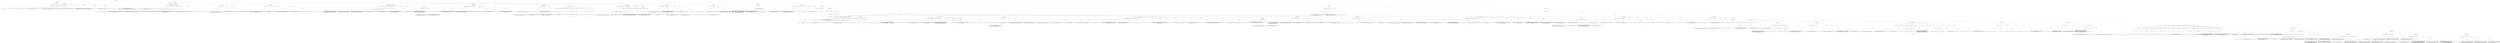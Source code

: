 digraph hierarchy {

node [fontname=Helvetica]
edge [style=dashed]

doc_0 [label="doc - 1219"]


doc_0 -> { section_1 section_2}
{rank=same; section_1 section_2}

section_1 [label="section: 1-3"]

section_2 [label="section: 34-338"]


section_1 -> { header_3 prose_4 structure_5 section_6}
{rank=same; header_3 prose_4 structure_5 section_6}

header_3 [label="0 : "]

prose_4 [label="prose"]

structure_5 [label="structure"]

section_6 [label="section: 4-33"]


prose_4 -> { raw_7}
{rank=same; raw_7}

raw_7 [label="raw"]


raw_7 -> leaf_8
leaf_8  [color=Gray,shape=rectangle,fontname=Inconsolata,label=""]
structure_5 -> { hashline_9}
{rank=same; hashline_9}

hashline_9 [label="hashline"]


hashline_9 -> { hashtag_10}
{rank=same; hashtag_10}

hashtag_10 [label="hashtag"]


hashtag_10 -> leaf_11
leaf_11  [color=Gray,shape=rectangle,fontname=Inconsolata,label=""]
section_6 -> { header_12 prose_13 prose_14 prose_15 prose_16 prose_17 prose_18 prose_19 prose_20 prose_21}
{rank=same; header_12 prose_13 prose_14 prose_15 prose_16 prose_17 prose_18 prose_19 prose_20 prose_21}

header_12 [label="1 : Introduction"]

prose_13 [label="prose"]

prose_14 [label="prose"]

prose_15 [label="prose"]

prose_16 [label="prose"]

prose_17 [label="prose"]

prose_18 [label="prose"]

prose_19 [label="prose"]

prose_20 [label="prose"]

prose_21 [label="prose"]


prose_13 -> { raw_22}
{rank=same; raw_22}

raw_22 [label="raw"]


raw_22 -> leaf_23
leaf_23  [color=Gray,shape=rectangle,fontname=Inconsolata,label="

Grimoire is a response to Babel.
"]
prose_14 -> { raw_24}
{rank=same; raw_24}

raw_24 [label="raw"]


raw_24 -> leaf_25
leaf_25  [color=Gray,shape=rectangle,fontname=Inconsolata,label="
Babel is simultaneously a kludge and the most potentially powerful language in existence.
"]
prose_15 -> { raw_26}
{rank=same; raw_26}

raw_26 [label="raw"]


raw_26 -> leaf_27
leaf_27  [color=Gray,shape=rectangle,fontname=Inconsolata,label="
Babel is a metalanguage. The structure of Org mode lets the user weave together code into a
living document, in a flexible, powerful way.
"]
prose_16 -> { raw_28}
{rank=same; raw_28}

raw_28 [label="raw"]


raw_28 -> leaf_29
leaf_29  [color=Gray,shape=rectangle,fontname=Inconsolata,label="
The name is charmingly apt. Babel exists at the top of a tower of abstractions that is teetering
on the verge of collapse. Org-mode is an extension of outline mode, which was a simple tree
editor task list.
"]
prose_17 -> { raw_30}
{rank=same; raw_30}

raw_30 [label="raw"]


raw_30 -> leaf_31
leaf_31  [color=Gray,shape=rectangle,fontname=Inconsolata,label="
Various users bolted stuff on, because that's how emacs grows, you bolt stuff onto it and it
continues to function because it's [[http://lispers.org/][made with alien technology]].
"]
prose_18 -> { raw_32}
{rank=same; raw_32}

raw_32 [label="raw"]


raw_32 -> leaf_33
leaf_33  [color=Gray,shape=rectangle,fontname=Inconsolata,label="
The problem with Babel is more than the syntax being clunky, though that's a problem. The issue is
more profoundly that Babel is built on Org, which is built on emacs. It's a language, yes,
parsers exist for other platforms. But as a runtime, it isn't portable without a lot of effort.
"]
prose_19 -> { raw_34}
{rank=same; raw_34}

raw_34 [label="raw"]


raw_34 -> leaf_35
leaf_35  [color=Gray,shape=rectangle,fontname=Inconsolata,label="
So much so, that we get a chance to start over. It's roughly as difficult to write Grimoire as it would be to
reimplement Babel in, say, Sublime.
"]
prose_20 -> { raw_36}
{rank=same; raw_36}

raw_36 [label="raw"]


raw_36 -> leaf_37
leaf_37  [color=Gray,shape=rectangle,fontname=Inconsolata,label="
In the process, we can:
"]
prose_21 -> { raw_38}
{rank=same; raw_38}

raw_38 [label="raw"]


raw_38 -> leaf_39
leaf_39  [color=Gray,shape=rectangle,fontname=Inconsolata,label="
  - streamline concepts, making them more orthogonal
  - clean up the clunkiness in the grammar
  - build a toolchain that will let us write magic spells in any number of languages, amassing a powerful
    collection of same. A grimoire, if you will: a living book in which magic is both written and performed.
"]
section_2 -> { header_40 prose_41 section_42 section_43 section_44}
{rank=same; header_40 prose_41 section_42 section_43 section_44}

header_40 [label="1 : Musings on Metasyntax"]

prose_41 [label="prose"]

section_42 [label="section: 35-82"]

section_43 [label="section: 105-311"]

section_44 [label="section: 339-343"]


prose_41 -> { raw_45}
{rank=same; raw_45}

raw_45 [label="raw"]


raw_45 -> leaf_46
leaf_46  [color=Gray,shape=rectangle,fontname=Inconsolata,label=""]
section_42 -> { header_47 prose_48 prose_49 section_50 section_51 section_52}
{rank=same; header_47 prose_48 prose_49 section_50 section_51 section_52}

header_47 [label="2 : Constraints"]

prose_48 [label="prose"]

prose_49 [label="prose"]

section_50 [label="section: 42-68"]

section_51 [label="section: 69-82"]

section_52 [label="section: 83-104"]


prose_48 -> { raw_53}
{rank=same; raw_53}

raw_53 [label="raw"]


raw_53 -> leaf_54
leaf_54  [color=Gray,shape=rectangle,fontname=Inconsolata,label="

There is a difference between a metalanguage and a literate programming language. Babel is a metalanguage,
as Grimoire is intended to be.
"]
prose_49 -> { raw_55}
{rank=same; raw_55}

raw_55 [label="raw"]


raw_55 -> leaf_56
leaf_56  [color=Gray,shape=rectangle,fontname=Inconsolata,label="
An effective metalanguage balances three concerns. It must be usable, readable, and parsable.
"]
section_50 -> { header_57 prose_58 prose_59 prose_60 prose_61 prose_62 prose_63 prose_64}
{rank=same; header_57 prose_58 prose_59 prose_60 prose_61 prose_62 prose_63 prose_64}

header_57 [label="3 : Usable"]

prose_58 [label="prose"]

prose_59 [label="prose"]

prose_60 [label="prose"]

prose_61 [label="prose"]

prose_62 [label="prose"]

prose_63 [label="prose"]

prose_64 [label="prose"]


prose_58 -> { raw_65}
{rank=same; raw_65}

raw_65 [label="raw"]


raw_65 -> leaf_66
leaf_66  [color=Gray,shape=rectangle,fontname=Inconsolata,label="

A metalanguage is used interactively, on a deeper level than REPLs.
"]
prose_59 -> { raw_67}
{rank=same; raw_67}

raw_67 [label="raw"]


raw_67 -> leaf_68
leaf_68  [color=Gray,shape=rectangle,fontname=Inconsolata,label="
This is what makes working with Org so amazing. The first purpose of what became Babel
was simply editing outlines. This was outline mode, which dates back to the era when
using asterisks and =- [ ]= checkboxes in a plain ASCII text file was fairly futuristic
behavior.
"]
prose_60 -> { raw_69}
{rank=same; raw_69}

raw_69 [label="raw"]


raw_69 -> leaf_70
leaf_70  [color=Gray,shape=rectangle,fontname=Inconsolata,label="
You can't really call that a language either, though it's a syntax. More and more features
were attached until we have modern Babel. But because each feature was build as an extension
to the editing/runtime environment, Babel is fairly smooth to work with.
"]
prose_61 -> { raw_71}
{rank=same; raw_71}

raw_71 [label="raw"]


raw_71 -> leaf_72
leaf_72  [color=Gray,shape=rectangle,fontname=Inconsolata,label="
If you can handle Emacs. I can, some can't. A metalanguage is tightly coupled to its runtime,
because its runtime is its editing environment. Not much of a metalanguage if this isn't the
case.
"]
prose_62 -> { raw_73}
{rank=same; raw_73}

raw_73 [label="raw"]


raw_73 -> leaf_74
leaf_74  [color=Gray,shape=rectangle,fontname=Inconsolata,label="
Grimoire is the culmination of a considerable dependency chain. We need a data structure, a
parser to work with the data structure, and an editing environment that builds on these. For
maximum enjoyment, we'll want a custom terminal that enhances the xterm protocol with a few
features, most notably graphics.
"]
prose_63 -> { raw_75}
{rank=same; raw_75}

raw_75 [label="raw"]


raw_75 -> leaf_76
leaf_76  [color=Gray,shape=rectangle,fontname=Inconsolata,label="
Just like I have trouble writing Lua without burning huge amounts of time planning out Clu, I
can't use Org without doing the same for Grimoire. It's all related: I need a really good parser.
"]
prose_64 -> { raw_77}
{rank=same; raw_77}

raw_77 [label="raw"]


raw_77 -> leaf_78
leaf_78  [color=Gray,shape=rectangle,fontname=Inconsolata,label="
[[https://github.com/UpstandingHackers/hammer][hammer]] is the leading contender. But back to Grimoire.
"]
section_51 -> { header_79 prose_80 prose_81 prose_82}
{rank=same; header_79 prose_80 prose_81 prose_82}

header_79 [label="3 : Readable"]

prose_80 [label="prose"]

prose_81 [label="prose"]

prose_82 [label="prose"]


prose_80 -> { raw_83}
{rank=same; raw_83}

raw_83 [label="raw"]


raw_83 -> leaf_84
leaf_84  [color=Gray,shape=rectangle,fontname=Inconsolata,label="

Grimoire is designed to be read.  It's important that the raw syntax not
 break the reader's flow.  A good metalanguage lets the user employ just
 as much magic as she's comfortable with, without imposing more.
"]
prose_81 -> { raw_85}
{rank=same; raw_85}

raw_85 [label="raw"]


raw_85 -> leaf_86
leaf_86  [color=Gray,shape=rectangle,fontname=Inconsolata,label="
Our syntax is  designed to support this. As such  it is deeply concerned
with matters  such as indentation  and whitespacing, which are  basic to
readability.
"]
prose_82 -> { raw_87}
{rank=same; raw_87}

raw_87 [label="raw"]


raw_87 -> leaf_88
leaf_88  [color=Gray,shape=rectangle,fontname=Inconsolata,label="
It will be quite possible and indeed comfortable to write pure documents
such  as blog  posts in  Grimoire form.  In that  use case  it resembles
Markdown.
"]
section_52 -> { header_89 prose_90 prose_91 prose_92 prose_93 prose_94}
{rank=same; header_89 prose_90 prose_91 prose_92 prose_93 prose_94}

header_89 [label="3 : Parsable"]

prose_90 [label="prose"]

prose_91 [label="prose"]

prose_92 [label="prose"]

prose_93 [label="prose"]

prose_94 [label="prose"]


prose_90 -> { raw_95}
{rank=same; raw_95}

raw_95 [label="raw"]


raw_95 -> leaf_96
leaf_96  [color=Gray,shape=rectangle,fontname=Inconsolata,label="

Grimoire  documents are  intended  to be  highly  convoluted. The  basic
editing operation  is the fold. The  Grimoire editor must be  capable of
handling documents in the tens of megabytes with a complex and preserved
folding structure.
"]
prose_91 -> { raw_97}
{rank=same; raw_97}

raw_97 [label="raw"]


raw_97 -> leaf_98
leaf_98  [color=Gray,shape=rectangle,fontname=Inconsolata,label="
This requires  a ground-up  editing environment  rewrite to  employ data
structures   with   correct   big-O    complexity   and   an   efficient
implementation.
"]
prose_92 -> { raw_99}
{rank=same; raw_99}

raw_99 [label="raw"]


raw_99 -> leaf_100
leaf_100  [color=Gray,shape=rectangle,fontname=Inconsolata,label="
This  also  requires  that  the   language  be  well-designed  for  easy
recognition of the structural elements. As this document evolves, I will
be defining a grammar in the syntax preferred by barbarian.
"]
prose_93 -> { raw_101}
{rank=same; raw_101}

raw_101 [label="raw"]


raw_101 -> leaf_102
leaf_102  [color=Gray,shape=rectangle,fontname=Inconsolata,label="
Grimoire is  an error-free  language. There  are several  concepts which
interact to  create this, namely  structure, prose, well-  and malformed
structure, and validity.
"]
prose_94 -> { raw_103}
{rank=same; raw_103}

raw_103 [label="raw"]


raw_103 -> leaf_104
leaf_104  [color=Gray,shape=rectangle,fontname=Inconsolata,label="
A parser for Grimoire which doesn't  succeed without error for any utf-8
string is not valid.
"]
section_43 -> { header_105 prose_106 section_107 section_108 section_109 section_110 section_111 section_112}
{rank=same; header_105 prose_106 section_107 section_108 section_109 section_110 section_111 section_112}

header_105 [label="2 : Structure"]

prose_106 [label="prose"]

section_107 [label="section: 109-149"]

section_108 [label="section: 161-190"]

section_109 [label="section: 191-200"]

section_110 [label="section: 253-285"]

section_111 [label="section: 295-311"]

section_112 [label="section: 312-338"]


prose_106 -> { raw_113}
{rank=same; raw_113}

raw_113 [label="raw"]


raw_113 -> leaf_114
leaf_114  [color=Gray,shape=rectangle,fontname=Inconsolata,label="

This is a top-down look at Grimoire's proposed syntax.
"]
section_107 -> { header_115 prose_116 prose_117 prose_118 prose_119 prose_120 prose_121 prose_122 prose_123 prose_124 section_125}
{rank=same; header_115 prose_116 prose_117 prose_118 prose_119 prose_120 prose_121 prose_122 prose_123 prose_124 section_125}

header_115 [label="3 : Encoding"]

prose_116 [label="prose"]

prose_117 [label="prose"]

prose_118 [label="prose"]

prose_119 [label="prose"]

prose_120 [label="prose"]

prose_121 [label="prose"]

prose_122 [label="prose"]

prose_123 [label="prose"]

prose_124 [label="prose"]

section_125 [label="section: 150-160"]


prose_116 -> { raw_126}
{rank=same; raw_126}

raw_126 [label="raw"]


raw_126 -> leaf_127
leaf_127  [color=Gray,shape=rectangle,fontname=Inconsolata,label="

Grimoire is defined in terms of utf-8.
"]
prose_117 -> { raw_128}
{rank=same; raw_128}

raw_128 [label="raw"]


raw_128 -> leaf_129
leaf_129  [color=Gray,shape=rectangle,fontname=Inconsolata,label="
The core syntax is defined in terms of the reachable keys on a US keyboard.
This tradition is firmly entrenched in the mid teens, and I have no
designs on budging that at present. The miser in me likes that they're
a byte each. The lawyer in me insists that this isn't ASCII, which is a
seven-bit legacy encoding. All aspects of utf-8 are equally meaningful.
"]
prose_118 -> { raw_130}
{rank=same; raw_130}

raw_130 [label="raw"]


raw_130 -> leaf_131
leaf_131  [color=Gray,shape=rectangle,fontname=Inconsolata,label="
We aren't at all afraid to use Unicode characters to display aspects
of the runtime. In fact we favor this, as it marks those operations
as distinctive. Most people can't type ⦿ without effort (I can't)
and it's easy to recognize as a folded drawer once you've seen a couple.
"]
prose_119 -> { raw_132}
{rank=same; raw_132}

raw_132 [label="raw"]


raw_132 -> leaf_133
leaf_133  [color=Gray,shape=rectangle,fontname=Inconsolata,label="
Grimoire is case sensitive and uses lower-snake-case for built-in English
phrases. There is a convention (see classes) that uses capitalization of
user words to affect semantics. This may be overridden with other rules
for languages that lack the majuscule-miniscule distinction.
"]
prose_120 -> { raw_134}
{rank=same; raw_134}

raw_134 [label="raw"]


raw_134 -> leaf_135
leaf_135  [color=Gray,shape=rectangle,fontname=Inconsolata,label="
I want Grimoire to have correct Unicode handling, for some value of
correct. It can't be considered 1.0 without this.
"]
prose_121 -> { raw_136}
{rank=same; raw_136}

raw_136 [label="raw"]


raw_136 -> leaf_137
leaf_137  [color=Gray,shape=rectangle,fontname=Inconsolata,label="
Bidirectional handling in a context that's indentation sensitive is
an example of something subtle. Grimoire uses indentation in various
ways, so here's the rule:
"]
prose_122 -> { raw_138}
{rank=same; raw_138}

raw_138 [label="raw"]


raw_138 -> leaf_139
leaf_139  [color=Gray,shape=rectangle,fontname=Inconsolata,label="
Any newline that has a reversed direction ends indentation. So if
you are going ltr, issue an rtl marker, and a newline, your indentation
level is zero. If you reverse direction twice in a line, you keep
your indentation level. Three times, you lose it.
"]
prose_123 -> { raw_140}
{rank=same; raw_140}

raw_140 [label="raw"]


raw_140 -> leaf_141
leaf_141  [color=Gray,shape=rectangle,fontname=Inconsolata,label="
I'd love to get a Hebrew and/or Arabic fluent hacker on the project
early, to make sure this works correctly.
"]
prose_124 -> { raw_142}
{rank=same; raw_142}

raw_142 [label="raw"]


raw_142 -> leaf_143
leaf_143  [color=Gray,shape=rectangle,fontname=Inconsolata,label="
Another thing I want to get right is equivalence. If you have a
variable called \"Glück\" the compiler shouldn't complain if it's
rendered in either of the valid ways. For some sequences that's
\"any of the valid ways\". If we normalized your prose, you might
have problems later, so we don't want to solve it that way.
"]
section_125 -> { header_144 prose_145 prose_146}
{rank=same; header_144 prose_145 prose_146}

header_144 [label="4 : Internationalization"]

prose_145 [label="prose"]

prose_146 [label="prose"]


prose_145 -> { raw_147}
{rank=same; raw_147}

raw_147 [label="raw"]


raw_147 -> leaf_148
leaf_148  [color=Gray,shape=rectangle,fontname=Inconsolata,label="

All parts of Grimoire defined in English will be namespaced
as =en:/=, and loaded by default. Other languages will be added
when there is a fluent maintainer available.
"]
prose_146 -> { raw_149}
{rank=same; raw_149}

raw_149 [label="raw"]


raw_149 -> leaf_150
leaf_150  [color=Gray,shape=rectangle,fontname=Inconsolata,label="
Note  that  many  words  aren't  truly English.  Notably  the  names  of
programming languages are  the same in all human languages.   A tag like
=#author= can be namespaced =#fr:/auteur= and will be, but =#!python= is not
in the =en:/= namespace.
"]
section_108 -> { header_151 prose_152 prose_153 prose_154 prose_155 prose_156 prose_157 prose_158}
{rank=same; header_151 prose_152 prose_153 prose_154 prose_155 prose_156 prose_157 prose_158}

header_151 [label="3 : Prose and Structure"]

prose_152 [label="prose"]

prose_153 [label="prose"]

prose_154 [label="prose"]

prose_155 [label="prose"]

prose_156 [label="prose"]

prose_157 [label="prose"]

prose_158 [label="prose"]


prose_152 -> { raw_159}
{rank=same; raw_159}

raw_159 [label="raw"]


raw_159 -> leaf_160
leaf_160  [color=Gray,shape=rectangle,fontname=Inconsolata,label="

The major distinction Grimoire draws is between prose and structure.
"]
prose_153 -> { raw_161}
{rank=same; raw_161}

raw_161 [label="raw"]


raw_161 -> leaf_162
leaf_162  [color=Gray,shape=rectangle,fontname=Inconsolata,label="
Prose is the default parsing state. It is far from unstructured from the
runtime  perspective. Although  this needn't  be embedded  in the  parse
tree,  Grimoire   understands  concepts   such  as   paragraphs,  words,
punctuation,  capital letters,  languages, and  anything else  proper to
prose.
"]
prose_154 -> { raw_163}
{rank=same; raw_163}

raw_163 [label="raw"]


raw_163 -> leaf_164
leaf_164  [color=Gray,shape=rectangle,fontname=Inconsolata,label="
I refer to human languages, but Grimoire understands programming languages
also. In principle, all of them, it shouldn't be harder to add them than
it is to call them from shell, though getting a runtime rigged up to
another runtime always calls for some finesse to derive a good experience.
"]
prose_155 -> { raw_165}
{rank=same; raw_165}

raw_165 [label="raw"]


raw_165 -> leaf_166
leaf_166  [color=Gray,shape=rectangle,fontname=Inconsolata,label="
\"Programming languages\" is overly specific. Grimoire draws a distinction
between prose and structure. Blocks may contain either, or both.
"]
prose_156 -> { raw_167}
{rank=same; raw_167}

raw_167 [label="raw"]


raw_167 -> leaf_168
leaf_168  [color=Gray,shape=rectangle,fontname=Inconsolata,label="
Something that's nice about a language build on a prose/structure
relationship is that it can be error free. Anything *grym* can't build into
a structure is just prose.
"]
prose_157 -> { raw_169}
{rank=same; raw_169}

raw_169 [label="raw"]


raw_169 -> leaf_170
leaf_170  [color=Gray,shape=rectangle,fontname=Inconsolata,label="
Markdown has this property. Sometimes you run into crappy parsers which
build errors into Markdown, which is just obnoxious. If you [[http://daringfireball.net/projects/markdown/syntax][RTFM]],
you'll find the word \"error\" once. Helpfully explaining how Markdown
keeps you from making one.
"]
prose_158 -> { raw_171}
{rank=same; raw_171}

raw_171 [label="raw"]


raw_171 -> leaf_172
leaf_172  [color=Gray,shape=rectangle,fontname=Inconsolata,label="
We do what we can to make the document look the same as it is
in fact structured. Syntax highlighting handles the edge cases.
"]
section_109 -> { header_173 prose_174 prose_175 prose_176 section_177}
{rank=same; header_173 prose_174 prose_175 prose_176 section_177}

header_173 [label="3 : Ownership"]

prose_174 [label="prose"]

prose_175 [label="prose"]

prose_176 [label="prose"]

section_177 [label="section: 201-252"]


prose_174 -> { raw_178}
{rank=same; raw_178}

raw_178 [label="raw"]


raw_178 -> leaf_179
leaf_179  [color=Gray,shape=rectangle,fontname=Inconsolata,label="

The basic structural relationship in Grimoire is ownership.
"]
prose_175 -> { raw_180}
{rank=same; raw_180}

raw_180 [label="raw"]


raw_180 -> leaf_181
leaf_181  [color=Gray,shape=rectangle,fontname=Inconsolata,label="
Root elements of a heirarchy own their children, blocks own
lines that refer to that block. Indentation has a subtle but
regular interaction with ownership; it does what you expect.
"]
prose_176 -> { raw_182}
{rank=same; raw_182}

raw_182 [label="raw"]


raw_182 -> leaf_183
leaf_183  [color=Gray,shape=rectangle,fontname=Inconsolata,label="
Edge cases are resolved using the cling rule.
"]
section_177 -> { header_184 prose_185 prose_186 prose_187 prose_188 structure_189 structure_190 structure_191 structure_192 structure_193 prose_194 structure_195 structure_196 structure_197 prose_198}
{rank=same; header_184 prose_185 prose_186 prose_187 prose_188 structure_189 structure_190 structure_191 structure_192 structure_193 prose_194 structure_195 structure_196 structure_197 prose_198}

header_184 [label="4 : The Cling Rule"]

prose_185 [label="prose"]

prose_186 [label="prose"]

prose_187 [label="prose"]

prose_188 [label="prose"]

structure_189 [label="structure"]

structure_190 [label="structure"]

structure_191 [label="structure"]

structure_192 [label="structure"]

structure_193 [label="structure"]

prose_194 [label="prose"]

structure_195 [label="structure"]

structure_196 [label="structure"]

structure_197 [label="structure"]

prose_198 [label="prose"]


prose_185 -> { raw_199}
{rank=same; raw_199}

raw_199 [label="raw"]


raw_199 -> leaf_200
leaf_200  [color=Gray,shape=rectangle,fontname=Inconsolata,label="

The cling rule specifies that a group 'clings' to another group when
it is closer to that group than the other group. Ties resolve down.
"]
prose_186 -> { raw_201}
{rank=same; raw_201}

raw_201 [label="raw"]


raw_201 -> leaf_202
leaf_202  [color=Gray,shape=rectangle,fontname=Inconsolata,label="
This should make it intuitive to group elements that aren't grouping the
way you expect: put in whitespace until the block is visually distinguished
from the surroundings.
"]
prose_187 -> { raw_203}
{rank=same; raw_203}

raw_203 [label="raw"]


raw_203 -> leaf_204
leaf_204  [color=Gray,shape=rectangle,fontname=Inconsolata,label="
Cling applies between blocks which are at the same level of ownership.
Ownership has precedence over cling: all blocks underneath e.g. a header
line are owned by that line, newlines notwithstanding.
"]
prose_188 -> { raw_205}
{rank=same; raw_205}

raw_205 [label="raw"]


raw_205 -> leaf_206
leaf_206  [color=Gray,shape=rectangle,fontname=Inconsolata,label="
Note that indentation of e.g. lists invokes the cling rule within the
indentation level.

"]
structure_189 -> { hashline_207}
{rank=same; hashline_207}

hashline_207 [label="hashline"]


hashline_207 -> { hashtag_208}
{rank=same; hashtag_208}

hashtag_208 [label="hashtag"]


hashtag_208 -> leaf_209
leaf_209  [color=Gray,shape=rectangle,fontname=Inconsolata,label=""]
structure_190 -> { hashline_210}
{rank=same; hashline_210}

hashline_210 [label="hashline"]


hashline_210 -> { hashtag_211}
{rank=same; hashtag_211}

hashtag_211 [label="hashtag"]


hashtag_211 -> leaf_212
leaf_212  [color=Gray,shape=rectangle,fontname=Inconsolata,label=""]
structure_191 -> { hashline_213}
{rank=same; hashline_213}

hashline_213 [label="hashline"]


hashline_213 -> { hashtag_214}
{rank=same; hashtag_214}

hashtag_214 [label="hashtag"]


hashtag_214 -> leaf_215
leaf_215  [color=Gray,shape=rectangle,fontname=Inconsolata,label=""]
structure_192 -> { hashline_216}
{rank=same; hashline_216}

hashline_216 [label="hashline"]


hashline_216 -> { hashtag_217}
{rank=same; hashtag_217}

hashtag_217 [label="hashtag"]


hashtag_217 -> leaf_218
leaf_218  [color=Gray,shape=rectangle,fontname=Inconsolata,label="tag"]
structure_193 -> { hashline_219}
{rank=same; hashline_219}

hashline_219 [label="hashline"]


hashline_219 -> { hashtag_220}
{rank=same; hashtag_220}

hashtag_220 [label="hashtag"]


hashtag_220 -> leaf_221
leaf_221  [color=Gray,shape=rectangle,fontname=Inconsolata,label=""]
prose_194 -> { raw_222}
{rank=same; raw_222}

raw_222 [label="raw"]


raw_222 -> leaf_223
leaf_223  [color=Gray,shape=rectangle,fontname=Inconsolata,label="
Even clings are resolved forwards:
"]
structure_195 -> { hashline_224}
{rank=same; hashline_224}

hashline_224 [label="hashline"]


hashline_224 -> { hashtag_225}
{rank=same; hashtag_225}

hashtag_225 [label="hashtag"]


hashtag_225 -> leaf_226
leaf_226  [color=Gray,shape=rectangle,fontname=Inconsolata,label=""]
structure_196 -> { hashline_227}
{rank=same; hashline_227}

hashline_227 [label="hashline"]


hashline_227 -> { hashtag_228}
{rank=same; hashtag_228}

hashtag_228 [label="hashtag"]


hashtag_228 -> leaf_229
leaf_229  [color=Gray,shape=rectangle,fontname=Inconsolata,label="tag"]
structure_197 -> { hashline_230}
{rank=same; hashline_230}

hashline_230 [label="hashline"]


hashline_230 -> { hashtag_231}
{rank=same; hashtag_231}

hashtag_231 [label="hashtag"]


hashtag_231 -> leaf_232
leaf_232  [color=Gray,shape=rectangle,fontname=Inconsolata,label=""]
prose_198 -> { raw_233}
{rank=same; raw_233}

raw_233 [label="raw"]


raw_233 -> leaf_234
leaf_234  [color=Gray,shape=rectangle,fontname=Inconsolata,label="
be considered bad style.
"]
section_110 -> { header_235 prose_236 section_237 section_238 section_239}
{rank=same; header_235 prose_236 section_237 section_238 section_239}

header_235 [label="3 : Whitespace, Lines, and Indentation."]

prose_236 [label="prose"]

section_237 [label="section: 258-279"]

section_238 [label="section: 280-285"]

section_239 [label="section: 286-294"]


prose_236 -> { raw_240}
{rank=same; raw_240}

raw_240 [label="raw"]


raw_240 -> leaf_241
leaf_241  [color=Gray,shape=rectangle,fontname=Inconsolata,label="

Grimoire is a structured document format. There are semantics associated
with every character we encode.
"]
section_237 -> { header_242 prose_243 prose_244 prose_245 prose_246 prose_247}
{rank=same; header_242 prose_243 prose_244 prose_245 prose_246 prose_247}

header_242 [label="4 : Whitespace"]

prose_243 [label="prose"]

prose_244 [label="prose"]

prose_245 [label="prose"]

prose_246 [label="prose"]

prose_247 [label="prose"]


prose_243 -> { raw_248}
{rank=same; raw_248}

raw_248 [label="raw"]


raw_248 -> leaf_249
leaf_249  [color=Gray,shape=rectangle,fontname=Inconsolata,label="

Whitespace is either the space or newline character. Returns are removed,
tabs resolved to two spaces by the formatter, the latter is warned against.
"]
prose_244 -> { raw_250}
{rank=same; raw_250}

raw_250 [label="raw"]


raw_250 -> leaf_251
leaf_251  [color=Gray,shape=rectangle,fontname=Inconsolata,label="
Most of the token-like categories we refer to must be surrounded by
whitespace. Newlines have semantics more often than they do not.
"]
prose_245 -> { raw_252}
{rank=same; raw_252}

raw_252 [label="raw"]


raw_252 -> leaf_253
leaf_253  [color=Gray,shape=rectangle,fontname=Inconsolata,label="
Unicode actually contains quite a number of whitespace characters. They are
all treated as a single ordinary space. If that space is semantically meaningful,
as in the space between =*** A Headline=, it is filtered into an ordinary space.
Otherwise it's considered prose, the only filtration prose receives is tab->space
conversion.
"]
prose_246 -> { raw_254}
{rank=same; raw_254}

raw_254 [label="raw"]


raw_254 -> leaf_255
leaf_255  [color=Gray,shape=rectangle,fontname=Inconsolata,label="
Grimoire mercilessly enforces tab-space conversion, even on your code blocks.
I will cling to this tenet as long as I can, the tab character needs to die,
the world has decided, that key is special and shouldn't insert a special
dropping that looks like n spaces.
"]
prose_247 -> { raw_256}
{rank=same; raw_256}

raw_256 [label="raw"]


raw_256 -> leaf_257
leaf_257  [color=Gray,shape=rectangle,fontname=Inconsolata,label="
*make*? Outta my face with make. Yes, we'll have a make syntax, yes, it will
put the tabs back in.
"]
section_238 -> { header_258 prose_259}
{rank=same; header_258 prose_259}

header_258 [label="4 : Lines"]

prose_259 [label="prose"]


prose_259 -> { raw_260}
{rank=same; raw_260}

raw_260 [label="raw"]


raw_260 -> leaf_261
leaf_261  [color=Gray,shape=rectangle,fontname=Inconsolata,label="

When we refer to the beginning of a line, this allows for spaces before the
reference point. We call the absolute beginning of a line the first
position.
"]
section_239 -> { header_262 prose_263 prose_264 prose_265}
{rank=same; header_262 prose_263 prose_264 prose_265}

header_262 [label="4 : Indentation"]

prose_263 [label="prose"]

prose_264 [label="prose"]

prose_265 [label="prose"]


prose_263 -> { raw_266}
{rank=same; raw_266}

raw_266 [label="raw"]


raw_266 -> leaf_267
leaf_267  [color=Gray,shape=rectangle,fontname=Inconsolata,label="

Grimoire is an indentation-aware language. Most kinds of block can be
arcically[fn:1] ordered by means of indentation.
"]
prose_264 -> { raw_268}
{rank=same; raw_268}

raw_268 [label="raw"]


raw_268 -> leaf_269
leaf_269  [color=Gray,shape=rectangle,fontname=Inconsolata,label="
Indentation follows [[http://nim-lang.org/manual.html#indentation][Nim rules]].
"]
prose_265 -> { raw_270}
{rank=same; raw_270}

raw_270 [label="raw"]


raw_270 -> leaf_271
leaf_271  [color=Gray,shape=rectangle,fontname=Inconsolata,label="
[fn:1] There's nothing sacred about ordered subrules, and if we're making up
a new word, let's drop the silent h. Webster was a cool guy."]
section_111 -> { header_272 prose_273 prose_274 prose_275 prose_276}
{rank=same; header_272 prose_273 prose_274 prose_275 prose_276}

header_272 [label="3 : Order of Recognition"]

prose_273 [label="prose"]

prose_274 [label="prose"]

prose_275 [label="prose"]

prose_276 [label="prose"]


prose_273 -> { raw_277}
{rank=same; raw_277}

raw_277 [label="raw"]


raw_277 -> leaf_278
leaf_278  [color=Gray,shape=rectangle,fontname=Inconsolata,label="

Starting from the neutral context, which is always at a newline, Grimoire
tries to make one of its initializing special forms. Failing that, it will
begin a prose block.
"]
prose_274 -> { raw_279}
{rank=same; raw_279}

raw_279 [label="raw"]


raw_279 -> leaf_280
leaf_280  [color=Gray,shape=rectangle,fontname=Inconsolata,label="
If there is whitespace, it affects indentation level in indicated ways.
They will not directly affect the semantics of the following form, that is,
these rules apply after any potentially block-ending newline, apart from
spaces that may be found between the newline and the character.
"]
prose_275 -> { raw_281}
{rank=same; raw_281}

raw_281 [label="raw"]


raw_281 -> leaf_282
leaf_282  [color=Gray,shape=rectangle,fontname=Inconsolata,label="
At present,  =*=, =#=,  =|=, =-=,  , =~=,  =@=, =:=  and ={=  all create
special  contexts.  A  special  context  creates a  block  in a  context
specific way.
"]
prose_276 -> { raw_283}
{rank=same; raw_283}

raw_283 [label="raw"]


raw_283 -> leaf_284
leaf_284  [color=Gray,shape=rectangle,fontname=Inconsolata,label="
Blocks have a left associativity which can be recursive.
"]
section_112 -> { header_285 prose_286 prose_287 prose_288 prose_289 prose_290}
{rank=same; header_285 prose_286 prose_287 prose_288 prose_289 prose_290}

header_285 [label="3 : Blocks"]

prose_286 [label="prose"]

prose_287 [label="prose"]

prose_288 [label="prose"]

prose_289 [label="prose"]

prose_290 [label="prose"]


prose_286 -> { raw_291}
{rank=same; raw_291}

raw_291 [label="raw"]


raw_291 -> leaf_292
leaf_292  [color=Gray,shape=rectangle,fontname=Inconsolata,label="

Grimoire is oriented around blocks.
"]
prose_287 -> { raw_293}
{rank=same; raw_293}

raw_293 [label="raw"]


raw_293 -> leaf_294
leaf_294  [color=Gray,shape=rectangle,fontname=Inconsolata,label="
Blocks are at least one line long,  all restarts are on a new line.  Any
syntactic structure smaller than a block we call an element.
"]
prose_288 -> { raw_295}
{rank=same; raw_295}

raw_295 [label="raw"]


raw_295 -> leaf_296
leaf_296  [color=Gray,shape=rectangle,fontname=Inconsolata,label="
Some types of blocks nest.  A document is a single  block.  There may be
other semantic units such as directories, I'd think a language that uses
strict  nested heirarchy  as powerfully  as Grimoire  could dictate  the
semantics of a file system, but that's currently out of scope.
"]
prose_289 -> { raw_297}
{rank=same; raw_297}

raw_297 [label="raw"]


raw_297 -> leaf_298
leaf_298  [color=Gray,shape=rectangle,fontname=Inconsolata,label="
Indentation is relevant to some  kinds of blocks. In general, whitespace
matters quite a  bit in a Grimoire  document. We keep some  of the warts
out because the tab character is  illegal, and there will be a mandatory
formatter, =grym  fmt= if  you will, that  does everything  from turning
=**bold**=  into =*bold*=  (because the  extra stars  weren't used),  to
newline stripping, and so on.  This is normally applied incrementally by
the runtime editing environment.
"]
prose_290 -> { raw_299}
{rank=same; raw_299}

raw_299 [label="raw"]


raw_299 -> leaf_300
leaf_300  [color=Gray,shape=rectangle,fontname=Inconsolata,label="
Indentation is human  readable and, with some care, a  computer may come
to the  same conclusions a  human would. I'm  still wary of  Python, but
there's no good  reason, unless the headache of most  Python not working
correctly  on my  computer, for  reasons I  can't track  down that  seem
related to  there being two languages  invoked as 'python', counts  as a
good reason.
"]
section_44 -> { header_301 prose_302 section_303}
{rank=same; header_301 prose_302 section_303}

header_301 [label="2 : Syntax"]

prose_302 [label="prose"]

section_303 [label="section: 344-407"]


prose_302 -> { raw_304}
{rank=same; raw_304}

raw_304 [label="raw"]


raw_304 -> leaf_305
leaf_305  [color=Gray,shape=rectangle,fontname=Inconsolata,label="

Now that we've established the basic constraints, let's
start our recursive descent into the parse.
"]
section_303 -> { header_306 prose_307 prose_308 prose_309 prose_310 prose_311 prose_312 structure_313 section_314 section_315}
{rank=same; header_306 prose_307 prose_308 prose_309 prose_310 prose_311 prose_312 structure_313 section_314 section_315}

header_306 [label="3 : Headers"]

prose_307 [label="prose"]

prose_308 [label="prose"]

prose_309 [label="prose"]

prose_310 [label="prose"]

prose_311 [label="prose"]

prose_312 [label="prose"]

structure_313 [label="structure"]

section_314 [label="section: 368-368"]

section_315 [label="section: 408-419"]


prose_307 -> { raw_316}
{rank=same; raw_316}

raw_316 [label="raw"]


raw_316 -> leaf_317
leaf_317  [color=Gray,shape=rectangle,fontname=Inconsolata,label="

Grimoire is arcically constrained by structure groups,
called headers.
"]
prose_308 -> { raw_318}
{rank=same; raw_318}

raw_318 [label="raw"]


raw_318 -> leaf_319
leaf_319  [color=Gray,shape=rectangle,fontname=Inconsolata,label="
These start on a new line and begin with any number of  =*=. These must
be followed by a space mark to be valid. Contra Babel, you may
have a content-free header line, provided a space is found before the
newline.
"]
prose_309 -> { raw_320}
{rank=same; raw_320}

raw_320 [label="raw"]


raw_320 -> leaf_321
leaf_321  [color=Gray,shape=rectangle,fontname=Inconsolata,label="
In weaves and the like, headers represent document structure. Their
intention is structural: they support the same syntax as lists,
but the user is expected to use lists for list purposes. Putting
[TODO] in a header line should mean you have a document-specific
task to perform in that block.
"]
prose_310 -> { raw_322}
{rank=same; raw_322}

raw_322 [label="raw"]


raw_322 -> leaf_323
leaf_323  [color=Gray,shape=rectangle,fontname=Inconsolata,label="
Contra Babel, you may put spaces before the beginning of a header line.
"]
prose_311 -> { raw_324}
{rank=same; raw_324}

raw_324 [label="raw"]


raw_324 -> leaf_325
leaf_325  [color=Gray,shape=rectangle,fontname=Inconsolata,label="
The semantics of header lines are entirely determined by
the number of stars.
"]
prose_312 -> { raw_326}
{rank=same; raw_326}

raw_326 [label="raw"]


raw_326 -> leaf_327
leaf_327  [color=Gray,shape=rectangle,fontname=Inconsolata,label="
If you write
"]
structure_313 -> { hashline_328}
{rank=same; hashline_328}

hashline_328 [label="hashline"]


hashline_328 -> { hashtag_329}
{rank=same; hashtag_329}

hashtag_329 [label="hashtag"]


hashtag_329 -> leaf_330
leaf_330  [color=Gray,shape=rectangle,fontname=Inconsolata,label=""]
section_314 -> { header_331 prose_332 section_333}
{rank=same; header_331 prose_332 section_333}

header_331 [label="1 : Top Header"]

prose_332 [label="prose"]

section_333 [label="section: 369-380"]


prose_332 -> { raw_334}
{rank=same; raw_334}

raw_334 [label="raw"]


raw_334 -> leaf_335
leaf_335  [color=Gray,shape=rectangle,fontname=Inconsolata,label=""]
section_333 -> { header_336 structure_337 structure_338 section_339}
{rank=same; header_336 structure_337 structure_338 section_339}

header_336 [label="2 : Second Header"]

structure_337 [label="structure"]

structure_338 [label="structure"]

section_339 [label="section: 381-381"]


structure_337 -> { hashline_340}
{rank=same; hashline_340}

hashline_340 [label="hashline"]


hashline_340 -> { hashtag_341}
{rank=same; hashtag_341}

hashtag_341 [label="hashtag"]


hashtag_341 -> leaf_342
leaf_342  [color=Gray,shape=rectangle,fontname=Inconsolata,label=""]
structure_338 -> { hashline_343}
{rank=same; hashline_343}

hashline_343 [label="hashline"]


hashline_343 -> { hashtag_344}
{rank=same; hashtag_344}

hashtag_344 [label="hashtag"]


hashtag_344 -> leaf_345
leaf_345  [color=Gray,shape=rectangle,fontname=Inconsolata,label=""]
section_339 -> { header_346 prose_347 section_348}
{rank=same; header_346 prose_347 section_348}

header_346 [label="1 : Top Header ▼"]

prose_347 [label="prose"]

section_348 [label="section: 382-731"]


prose_347 -> { raw_349}
{rank=same; raw_349}

raw_349 [label="raw"]


raw_349 -> leaf_350
leaf_350  [color=Gray,shape=rectangle,fontname=Inconsolata,label=""]
section_348 -> { header_351 structure_352 prose_353 prose_354 prose_355 section_356 section_357 section_358 section_359 section_360 section_361 section_362 section_363 section_364 section_365}
{rank=same; header_351 structure_352 prose_353 prose_354 prose_355 section_356 section_357 section_358 section_359 section_360 section_361 section_362 section_363 section_364 section_365}

header_351 [label="2 : Second Header ►"]

structure_352 [label="structure"]

prose_353 [label="prose"]

prose_354 [label="prose"]

prose_355 [label="prose"]

section_356 [label="section: 398-407"]

section_357 [label="section: 422-440"]

section_358 [label="section: 441-481"]

section_359 [label="section: 489-501"]

section_360 [label="section: 502-558"]

section_361 [label="section: 567-593"]

section_362 [label="section: 594-611"]

section_363 [label="section: 612-672"]

section_364 [label="section: 691-731"]

section_365 [label="section: 732-741"]


structure_352 -> { hashline_366}
{rank=same; hashline_366}

hashline_366 [label="hashline"]


hashline_366 -> { hashtag_367}
{rank=same; hashtag_367}

hashtag_367 [label="hashtag"]


hashtag_367 -> leaf_368
leaf_368  [color=Gray,shape=rectangle,fontname=Inconsolata,label=""]
prose_353 -> { raw_369}
{rank=same; raw_369}

raw_369 [label="raw"]


raw_369 -> leaf_370
leaf_370  [color=Gray,shape=rectangle,fontname=Inconsolata,label="
may contain any number of blocks.
"]
prose_354 -> { raw_371}
{rank=same; raw_371}

raw_371 [label="raw"]


raw_371 -> leaf_372
leaf_372  [color=Gray,shape=rectangle,fontname=Inconsolata,label="
\"begins\" means first non-whitespace character. Indentation levels are tracked by
Nim rules, obviously a Grimoire document can contain no tab marks
and if any wander in they become four spaces.
"]
prose_355 -> { raw_373}
{rank=same; raw_373}

raw_373 [label="raw"]


raw_373 -> leaf_374
leaf_374  [color=Gray,shape=rectangle,fontname=Inconsolata,label="
Contra other block forms, tags may not precede a headline.
"]
section_356 -> { header_375 prose_376 prose_377 prose_378}
{rank=same; header_375 prose_376 prose_377 prose_378}

header_375 [label="4 : Header Lines"]

prose_376 [label="prose"]

prose_377 [label="prose"]

prose_378 [label="prose"]


prose_376 -> { raw_379}
{rank=same; raw_379}

raw_379 [label="raw"]


raw_379 -> leaf_380
leaf_380  [color=Gray,shape=rectangle,fontname=Inconsolata,label="

Anything after a run of =*= and a space, and before a newline, is
a header line.
"]
prose_377 -> { raw_381}
{rank=same; raw_381}

raw_381 [label="raw"]


raw_381 -> leaf_382
leaf_382  [color=Gray,shape=rectangle,fontname=Inconsolata,label="
Header lines and list lines are structured identically. If I discover
a necessary exception, I'll note it.
"]
prose_378 -> { raw_383}
{rank=same; raw_383}

raw_383 [label="raw"]


raw_383 -> leaf_384
leaf_384  [color=Gray,shape=rectangle,fontname=Inconsolata,label="
That structure is discussed under [[*Lists][lists]].
"]
section_357 -> { header_385 prose_386 prose_387 structure_388 prose_389 prose_390 structure_391}
{rank=same; header_385 prose_386 prose_387 structure_388 prose_389 prose_390 structure_391}

header_385 [label="3 : Prose blocks"]

prose_386 [label="prose"]

prose_387 [label="prose"]

structure_388 [label="structure"]

prose_389 [label="prose"]

prose_390 [label="prose"]

structure_391 [label="structure"]


prose_386 -> { raw_392}
{rank=same; raw_392}

raw_392 [label="raw"]


raw_392 -> leaf_393
leaf_393  [color=Gray,shape=rectangle,fontname=Inconsolata,label="

A prose block is preceded and followed by a single newline. Extraneous
whitespace on the bare line is filtered.
"]
prose_387 -> { raw_394}
{rank=same; raw_394}

raw_394 [label="raw"]


raw_394 -> leaf_395
leaf_395  [color=Gray,shape=rectangle,fontname=Inconsolata,label="
Prose blocks may not be indented in a semantically meaningful way.
"]
structure_388 -> { hashline_396}
{rank=same; hashline_396}

hashline_396 [label="hashline"]


hashline_396 -> { hashtag_397}
{rank=same; hashtag_397}

hashtag_397 [label="hashtag"]


hashtag_397 -> leaf_398
leaf_398  [color=Gray,shape=rectangle,fontname=Inconsolata,label=""]
prose_389 -> { raw_399}
{rank=same; raw_399}

raw_399 [label="raw"]


raw_399 -> leaf_400
leaf_400  [color=Gray,shape=rectangle,fontname=Inconsolata,label="
    prose
"]
prose_390 -> { raw_401}
{rank=same; raw_401}

raw_401 [label="raw"]


raw_401 -> leaf_402
leaf_402  [color=Gray,shape=rectangle,fontname=Inconsolata,label="
        prose
"]
structure_391 -> { hashline_403}
{rank=same; hashline_403}

hashline_403 [label="hashline"]


hashline_403 -> { hashtag_404}
{rank=same; hashtag_404}

hashtag_404 [label="hashtag"]


hashtag_404 -> leaf_405
leaf_405  [color=Gray,shape=rectangle,fontname=Inconsolata,label=""]
section_358 -> { header_406 prose_407 prose_408 prose_409 prose_410 prose_411 prose_412 prose_413 structure_414 prose_415 prose_416 prose_417 section_418}
{rank=same; header_406 prose_407 prose_408 prose_409 prose_410 prose_411 prose_412 prose_413 structure_414 prose_415 prose_416 prose_417 section_418}

header_406 [label="3 : Prose markup"]

prose_407 [label="prose"]

prose_408 [label="prose"]

prose_409 [label="prose"]

prose_410 [label="prose"]

prose_411 [label="prose"]

prose_412 [label="prose"]

prose_413 [label="prose"]

structure_414 [label="structure"]

prose_415 [label="prose"]

prose_416 [label="prose"]

prose_417 [label="prose"]

section_418 [label="section: 482-488"]


prose_407 -> { raw_419}
{rank=same; raw_419}

raw_419 [label="raw"]


raw_419 -> leaf_420
leaf_420  [color=Gray,shape=rectangle,fontname=Inconsolata,label="

Prose markup rules apply in any prose contexts, not just for prose blocks.
"]
prose_408 -> { raw_421}
{rank=same; raw_421}

raw_421 [label="raw"]


raw_421 -> leaf_422
leaf_422  [color=Gray,shape=rectangle,fontname=Inconsolata,label="
We mark =*bold*=, =/italic/=, =_underline_=, =~strikethrough~=, 
and =​=literal=​=, using the indicated marks. They must not be separated 
with whitespace from the connecting prose. Any number may be used and matched,
whitespace is allowed, so =**bold math: 4 * 5**= will highlight
correctly.
"]
prose_409 -> { raw_423}
{rank=same; raw_423}

raw_423 [label="raw"]


raw_423 -> leaf_424
leaf_424  [color=Gray,shape=rectangle,fontname=Inconsolata,label="
There is also [[*Inline%20Code][Inline Code]], which is formatted =`code`=.
"]
prose_410 -> { raw_425}
{rank=same; raw_425}

raw_425 [label="raw"]


raw_425 -> leaf_426
leaf_426  [color=Gray,shape=rectangle,fontname=Inconsolata,label="
These all follow the prose markup rule: any number of the starting
character matches the same number of the ending character in the
document string.
"]
prose_411 -> { raw_427}
{rank=same; raw_427}

raw_427 [label="raw"]


raw_427 -> leaf_428
leaf_428  [color=Gray,shape=rectangle,fontname=Inconsolata,label="
We make subscripts mildly annoying, =sub__script= and =super^^script=, 
to avoid colliding the former with =snake_case=. That's a lot of ways 
to parse the =_= character...
"]
prose_412 -> { raw_429}
{rank=same; raw_429}

raw_429 [label="raw"]


raw_429 -> leaf_430
leaf_430  [color=Gray,shape=rectangle,fontname=Inconsolata,label="
In general, prose is more 'active'  than in Babel. There are more things
you can't say without triggering a parsed data structure.  Due to quirks
of Org  involving string  escaping, =`\\\"\\\"`=  can't be  literally quoted
without repercussions. Check  out the source if you enjoy pounding your
head in frustration at the nastiness of escaped strings.
"]
prose_413 -> { raw_431}
{rank=same; raw_431}

raw_431 [label="raw"]


raw_431 -> leaf_432
leaf_432  [color=Gray,shape=rectangle,fontname=Inconsolata,label="
Let's just use a code block:
"]
structure_414 -> { hashline_433}
{rank=same; hashline_433}

hashline_433 [label="hashline"]


hashline_433 -> { hashtag_434}
{rank=same; hashtag_434}

hashtag_434 [label="hashtag"]


hashtag_434 -> leaf_435
leaf_435  [color=Gray,shape=rectangle,fontname=Inconsolata,label=""]
prose_415 -> { raw_436}
{rank=same; raw_436}

raw_436 [label="raw"]


raw_436 -> leaf_437
leaf_437  [color=Gray,shape=rectangle,fontname=Inconsolata,label="
one, of the \" character. This is pretty-printed in edit mode as =‟literal”=,
but such a string does *not* create escaping, we rely on semantic highlighting
to make the distinction clear.
"]
prose_416 -> { raw_438}
{rank=same; raw_438}

raw_438 [label="raw"]


raw_438 -> leaf_439
leaf_439  [color=Gray,shape=rectangle,fontname=Inconsolata,label="
Any number of \"\"\"\" collapse into one set of such balanced quites.
"]
prose_417 -> { raw_440}
{rank=same; raw_440}

raw_440 [label="raw"]


raw_440 -> leaf_441
leaf_441  [color=Gray,shape=rectangle,fontname=Inconsolata,label="
In the woven documentation, no quotation marks appear, just the string.
"]
section_418 -> { header_442 prose_443}
{rank=same; header_442 prose_443}

header_442 [label="4 : Latex"]

prose_443 [label="prose"]


prose_443 -> { raw_444}
{rank=same; raw_444}

raw_444 [label="raw"]


raw_444 -> leaf_445
leaf_445  [color=Gray,shape=rectangle,fontname=Inconsolata,label="

For further markup purposes in a prose context, we escape to LaTeX. The
syntax is =`\\latex`=, where the backslash causes us to use LaTeX instead
of Lua. Our TeX backend is LuaTeX, giving arbitrary levels of control from
within a Grimoire-native language.
"]
section_359 -> { header_446 prose_447 prose_448 prose_449}
{rank=same; header_446 prose_447 prose_448 prose_449}

header_446 [label="3 : Comments"]

prose_447 [label="prose"]

prose_448 [label="prose"]

prose_449 [label="prose"]


prose_447 -> { raw_450}
{rank=same; raw_450}

raw_450 [label="raw"]


raw_450 -> leaf_451
leaf_451  [color=Gray,shape=rectangle,fontname=Inconsolata,label="

In a structure context, you may place line comments. These begin with =--=
and continue to the end of a line.
"]
prose_448 -> { raw_452}
{rank=same; raw_452}

raw_452 [label="raw"]


raw_452 -> leaf_453
leaf_453  [color=Gray,shape=rectangle,fontname=Inconsolata,label="
Commenting out a header line, or anything else, causes it to be ignored.
It does *not* result in any subdata being commented out, though it will
in the case of a headline change the ownership of the owned blocks.
"]
prose_449 -> { raw_454}
{rank=same; raw_454}

raw_454 [label="raw"]


raw_454 -> leaf_455
leaf_455  [color=Gray,shape=rectangle,fontname=Inconsolata,label="
The  tag =#comment=  in a  valid tag  content position  marks the  owned
region  of  the tagged  block  as  a  comment.  Nothing within  will  be
evaluated or exported, though it will be parsed.
"]
section_360 -> { header_456 prose_457 prose_458 prose_459 prose_460 prose_461 prose_462 prose_463 prose_464 prose_465 prose_466 prose_467 prose_468 prose_469 prose_470 prose_471 prose_472 section_473}
{rank=same; header_456 prose_457 prose_458 prose_459 prose_460 prose_461 prose_462 prose_463 prose_464 prose_465 prose_466 prose_467 prose_468 prose_469 prose_470 prose_471 prose_472 section_473}

header_456 [label="3 : Marks"]

prose_457 [label="prose"]

prose_458 [label="prose"]

prose_459 [label="prose"]

prose_460 [label="prose"]

prose_461 [label="prose"]

prose_462 [label="prose"]

prose_463 [label="prose"]

prose_464 [label="prose"]

prose_465 [label="prose"]

prose_466 [label="prose"]

prose_467 [label="prose"]

prose_468 [label="prose"]

prose_469 [label="prose"]

prose_470 [label="prose"]

prose_471 [label="prose"]

prose_472 [label="prose"]

section_473 [label="section: 559-566"]


prose_457 -> { raw_474}
{rank=same; raw_474}

raw_474 [label="raw"]


raw_474 -> leaf_475
leaf_475  [color=Gray,shape=rectangle,fontname=Inconsolata,label="

Marks provide global semantic categories for Grimoire. They may appear
anywhere, including a prose context, whitespace is required on both sides.
"]
prose_458 -> { raw_476}
{rank=same; raw_476}

raw_476 [label="raw"]


raw_476 -> leaf_477
leaf_477  [color=Gray,shape=rectangle,fontname=Inconsolata,label="
We use  a couple kinds  of marks:  =@names= name things,  and =#tags=
categorize them. Tags are semantics, while names are nominal. 
"]
prose_459 -> { raw_478}
{rank=same; raw_478}

raw_478 [label="raw"]


raw_478 -> leaf_479
leaf_479  [color=Gray,shape=rectangle,fontname=Inconsolata,label="
Tags that  are boundaries are  paired as  =#tag= and =#/tag=,  plus some
light sugaring. Names are never bounded
"]
prose_460 -> { raw_480}
{rank=same; raw_480}

raw_480 [label="raw"]


raw_480 -> leaf_481
leaf_481  [color=Gray,shape=rectangle,fontname=Inconsolata,label="
Marks in the first position own the following line. If there is indentation
below that line, they own that too. This doesn't affect the associativity.
"]
prose_461 -> { raw_482}
{rank=same; raw_482}

raw_482 [label="raw"]


raw_482 -> leaf_483
leaf_483  [color=Gray,shape=rectangle,fontname=Inconsolata,label="
Marks may be namespaced, as =@name.subname= or =#tag.sub-tag.sub-tag=.
"]
prose_462 -> { raw_484}
{rank=same; raw_484}

raw_484 [label="raw"]


raw_484 -> leaf_485
leaf_485  [color=Gray,shape=rectangle,fontname=Inconsolata,label="
If  you  require   further  namespacing,  =@many/levels/java.class=  and
=#mojo/nation.space/station=  is your  friend. Codices (that is, projects
following the bridge conventions for organization) will use namespacing
in a consistent way. 
"]
prose_463 -> { raw_486}
{rank=same; raw_486}

raw_486 [label="raw"]


raw_486 -> leaf_487
leaf_487  [color=Gray,shape=rectangle,fontname=Inconsolata,label="
As I continue to muse on it, I  can think of no reason why marks couldn't follow
URI syntax,  or at  least mirror  it closely.  Chaining marks  is not  valid, so
=@named@example.com= could be a valid name. 
"]
prose_464 -> { raw_488}
{rank=same; raw_488}

raw_488 [label="raw"]


raw_488 -> leaf_489
leaf_489  [color=Gray,shape=rectangle,fontname=Inconsolata,label="
This would mean we could say something like =@file://~/usr/blah=.
"]
prose_465 -> { raw_490}
{rank=same; raw_490}

raw_490 [label="raw"]


raw_490 -> leaf_491
leaf_491  [color=Gray,shape=rectangle,fontname=Inconsolata,label="
Or =#!/usr/bin/perl/=...
"]
prose_466 -> { raw_492}
{rank=same; raw_492}

raw_492 [label="raw"]


raw_492 -> leaf_493
leaf_493  [color=Gray,shape=rectangle,fontname=Inconsolata,label="
Yes. This  is a good idea.  Let's do this.  It doesn't displace [[*Links][link]]  syntax, it
enhances it. A  URI [[http://en.wikipedia.org/wiki/URI_scheme#Generic_syntax][may not begin with  a slash]] so this is  parse-clean for tags
and names both. Tags aren't intended to  be user extensible in the narrow sense,
but uniformity is a virtue.
"]
prose_467 -> { raw_494}
{rank=same; raw_494}

raw_494 [label="raw"]


raw_494 -> leaf_495
leaf_495  [color=Gray,shape=rectangle,fontname=Inconsolata,label="
I don't know why you might want to stick a query in a tag. It's not my
place to know. We just slap a parser on that puppy and continue.
"]
prose_468 -> { raw_496}
{rank=same; raw_496}

raw_496 [label="raw"]


raw_496 -> leaf_497
leaf_497  [color=Gray,shape=rectangle,fontname=Inconsolata,label="
Implication: The hash or at should be syntax highlighted a different color
from the tag. I'd say hash and at get the same color, with categories and
symbols getting different ones.
"]
prose_469 -> { raw_498}
{rank=same; raw_498}

raw_498 [label="raw"]


raw_498 -> leaf_499
leaf_499  [color=Gray,shape=rectangle,fontname=Inconsolata,label="
Apparently, [[http://blog.nig.gl/post/48802013022/although-parentheses-are-technically-allowed-in][parentheses are allowed in URLs]], but follow the link, they
suck and you should never use them. They play badly with our calling
convention for named structures, and aren't allowed in our schema.
"]
prose_470 -> { raw_500}
{rank=same; raw_500}

raw_500 [label="raw"]


raw_500 -> leaf_501
leaf_501  [color=Gray,shape=rectangle,fontname=Inconsolata,label="
It's not a real URI anyway, or it can be but it's also allowed to be a legal
fragment without the handle. In our case the assumed handle is =grimoire://=?
"]
prose_471 -> { raw_502}
{rank=same; raw_502}

raw_502 [label="raw"]


raw_502 -> leaf_503
leaf_503  [color=Gray,shape=rectangle,fontname=Inconsolata,label="
Not a real URI. But an acceptable fake one.
"]
prose_472 -> { raw_504}
{rank=same; raw_504}

raw_504 [label="raw"]


raw_504 -> leaf_505
leaf_505  [color=Gray,shape=rectangle,fontname=Inconsolata,label="
The actual rule for a mark is that it begins with =@= or =#= and is surrounded
by whitespace. Internal parsing of the mark is part of recognition, anything 
not recognized is subsequently ignored. It's still considered a mark for e.g. 
weaving purposes. 


"]
section_473 -> { header_506 prose_507 prose_508}
{rank=same; header_506 prose_507 prose_508}

header_506 [label="4 : Plural Hashtags"]

prose_507 [label="prose"]

prose_508 [label="prose"]


prose_507 -> { raw_509}
{rank=same; raw_509}

raw_509 [label="raw"]


raw_509 -> leaf_510
leaf_510  [color=Gray,shape=rectangle,fontname=Inconsolata,label="

In some cases, such as =#formula= and =#formulas=, a tag may have a
singular or plural form. These are equivalent from the runtimes perspective.
"]
prose_508 -> { raw_511}
{rank=same; raw_511}

raw_511 [label="raw"]


raw_511 -> leaf_512
leaf_512  [color=Gray,shape=rectangle,fontname=Inconsolata,label="
The same concept applies to pairs such as =#export= and =#exports=, though
the linguistic distinction is not that of plurality.
"]
section_361 -> { header_513 prose_514 prose_515 prose_516 prose_517 prose_518 prose_519}
{rank=same; header_513 prose_514 prose_515 prose_516 prose_517 prose_518 prose_519}

header_513 [label="3 : Classes"]

prose_514 [label="prose"]

prose_515 [label="prose"]

prose_516 [label="prose"]

prose_517 [label="prose"]

prose_518 [label="prose"]

prose_519 [label="prose"]


prose_514 -> { raw_520}
{rank=same; raw_520}

raw_520 [label="raw"]


raw_520 -> leaf_521
leaf_521  [color=Gray,shape=rectangle,fontname=Inconsolata,label="

Tags are for Grimoire. A category provides runtime semantics,
cooperating with structure groups to provide the API. Names
play the role of a value in languages which provide a
value-variable distinction: every name within a documents reachable
namespace must be globally unique.
"]
prose_515 -> { raw_522}
{rank=same; raw_522}

raw_522 [label="raw"]


raw_522 -> leaf_523
leaf_523  [color=Gray,shape=rectangle,fontname=Inconsolata,label="
Specifically names are globally hyperstatic: any redefinition affects
the referent from the moment the parser receives it forward. Redefinitions
are warned against and have no utility, don't do it.
"]
prose_516 -> { raw_524}
{rank=same; raw_524}

raw_524 [label="raw"]


raw_524 -> leaf_525
leaf_525  [color=Gray,shape=rectangle,fontname=Inconsolata,label="
Classes are roughly equivalent to categories/hashtags, but
for the user. They have a light semantics similar to their
function in Org.
"]
prose_517 -> { raw_526}
{rank=same; raw_526}

raw_526 [label="raw"]


raw_526 -> leaf_527
leaf_527  [color=Gray,shape=rectangle,fontname=Inconsolata,label="
A class is defined as =:Class:= or =:class:= including
=:several:Classes:chained:=.
"]
prose_518 -> { raw_528}
{rank=same; raw_528}

raw_528 [label="raw"]


raw_528 -> leaf_529
leaf_529  [color=Gray,shape=rectangle,fontname=Inconsolata,label="
A capital letter means the class inherits onto all subgroups of the block,
a miniscule means the class is associated with the indentation level it is
found within.
"]
prose_519 -> { raw_530}
{rank=same; raw_530}

raw_530 [label="raw"]


raw_530 -> leaf_531
leaf_531  [color=Gray,shape=rectangle,fontname=Inconsolata,label="
You know you're programming a computer when class and category have distinct
semantics. At least there are no objects, and only two primitive types,
structure and prose.
"]
section_362 -> { header_532 prose_533 prose_534 structure_535 prose_536 prose_537}
{rank=same; header_532 prose_533 prose_534 structure_535 prose_536 prose_537}

header_532 [label="3 : Links"]

prose_533 [label="prose"]

prose_534 [label="prose"]

structure_535 [label="structure"]

prose_536 [label="prose"]

prose_537 [label="prose"]


prose_533 -> { raw_538}
{rank=same; raw_538}

raw_538 [label="raw"]


raw_538 -> leaf_539
leaf_539  [color=Gray,shape=rectangle,fontname=Inconsolata,label="

There's nothing at all wrong with the syntax or behavior of Babel links.
"]
prose_534 -> { raw_540}
{rank=same; raw_540}

raw_540 [label="raw"]


raw_540 -> leaf_541
leaf_541  [color=Gray,shape=rectangle,fontname=Inconsolata,label="
Which look like this:
"]
structure_535 -> { hashline_542}
{rank=same; hashline_542}

hashline_542 [label="hashline"]


hashline_542 -> { hashtag_543}
{rank=same; hashtag_543}

hashtag_543 [label="hashtag"]


hashtag_543 -> leaf_544
leaf_544  [color=Gray,shape=rectangle,fontname=Inconsolata,label=""]
prose_536 -> { raw_545}
{rank=same; raw_545}

raw_545 [label="raw"]


raw_545 -> leaf_546
leaf_546  [color=Gray,shape=rectangle,fontname=Inconsolata,label="
We won't support legacy forms of footnoting, such as =[1]=. This applies
to legacy versions of table formulas and list syntax also.
"]
prose_537 -> { raw_547}
{rank=same; raw_547}

raw_547 [label="raw"]


raw_547 -> leaf_548
leaf_548  [color=Gray,shape=rectangle,fontname=Inconsolata,label="
In Grimoire  there's one way  to do things.  At least, we  avoid variant
syntax with identical semantics.
"]
section_363 -> { header_549 prose_550 prose_551 prose_552 prose_553 prose_554 structure_555 prose_556 prose_557 prose_558 prose_559 prose_560 prose_561 prose_562 prose_563 section_564}
{rank=same; header_549 prose_550 prose_551 prose_552 prose_553 prose_554 structure_555 prose_556 prose_557 prose_558 prose_559 prose_560 prose_561 prose_562 prose_563 section_564}

header_549 [label="3 : Cookies"]

prose_550 [label="prose"]

prose_551 [label="prose"]

prose_552 [label="prose"]

prose_553 [label="prose"]

prose_554 [label="prose"]

structure_555 [label="structure"]

prose_556 [label="prose"]

prose_557 [label="prose"]

prose_558 [label="prose"]

prose_559 [label="prose"]

prose_560 [label="prose"]

prose_561 [label="prose"]

prose_562 [label="prose"]

prose_563 [label="prose"]

section_564 [label="section: 673-690"]


prose_550 -> { raw_565}
{rank=same; raw_565}

raw_565 [label="raw"]


raw_565 -> leaf_566
leaf_566  [color=Gray,shape=rectangle,fontname=Inconsolata,label="

List line contexts (header lines and list lines) may have cookies. A
cookie looks like =[ ]=, it must have contents and a space on both sides.
"]
prose_551 -> { raw_567}
{rank=same; raw_567}

raw_567 [label="raw"]


raw_567 -> leaf_568
leaf_568  [color=Gray,shape=rectangle,fontname=Inconsolata,label="
Cookies are valid after the symbol that defines the list line, but before
anything else. They are also valid at the end of a list line, in which
case they are preceded by a space and followed by a newline.
"]
prose_552 -> { raw_569}
{rank=same; raw_569}

raw_569 [label="raw"]


raw_569 -> leaf_570
leaf_570  [color=Gray,shape=rectangle,fontname=Inconsolata,label="
Cookies are distinctive in that they may only be applied to list lines.
Most other token-like groups, specifically tags, classes, and inline drawers,
may be embedded into all prose contexts excepting literal strings.
"]
prose_553 -> { raw_571}
{rank=same; raw_571}

raw_571 [label="raw"]


raw_571 -> leaf_572
leaf_572  [color=Gray,shape=rectangle,fontname=Inconsolata,label="
Cookies are used similarly to cookies in Org, but with consistent semantics.
A simple cookie set is \"X\" and \" \", the user cycles through them. TODO and
DONE are another option.
"]
prose_554 -> { raw_573}
{rank=same; raw_573}

raw_573 [label="raw"]


raw_573 -> leaf_574
leaf_574  [color=Gray,shape=rectangle,fontname=Inconsolata,label="
I don't want cookies to turn into lightweight tables. Still, saying to
the user \"you may have precisely two cookies a line\" is restrictive.
It's not a violation of the [[http://c2.com/cgi/wiki?TwoIsAnImpossibleNumber][\"Two is an Impossible Number\"]] principle,
because they're head and tail. I think this is ugly:
"]
structure_555 -> { hashline_575}
{rank=same; hashline_575}

hashline_575 [label="hashline"]


hashline_575 -> { hashtag_576}
{rank=same; hashtag_576}

hashtag_576 [label="hashtag"]


hashtag_576 -> leaf_577
leaf_577  [color=Gray,shape=rectangle,fontname=Inconsolata,label=""]
prose_556 -> { raw_578}
{rank=same; raw_578}

raw_578 [label="raw"]


raw_578 -> leaf_579
leaf_579  [color=Gray,shape=rectangle,fontname=Inconsolata,label="
You can stick a table in a list. I don't know if I mentioned, it's kind
of an obvious thing, I'll write a unit for it at some point.
"]
prose_557 -> { raw_580}
{rank=same; raw_580}

raw_580 [label="raw"]


raw_580 -> leaf_581
leaf_581  [color=Gray,shape=rectangle,fontname=Inconsolata,label="
Still. I can see a case for two on the left. Once you allow two, you allow
n, without excellent reason.
"]
prose_558 -> { raw_582}
{rank=same; raw_582}

raw_582 [label="raw"]


raw_582 -> leaf_583
leaf_583  [color=Gray,shape=rectangle,fontname=Inconsolata,label="
[[*Radio%20cookies][Radio cookies]] must be the leftmost cookie on a line, only one is of course allowed.
I could allow a single-line short form multi-radio-button interface but what
is it, a fancy text slider for some value? No. Any number of ordinary cookies
can follow. Knock yourself out.
"]
prose_559 -> { raw_584}
{rank=same; raw_584}

raw_584 [label="raw"]


raw_584 -> leaf_585
leaf_585  [color=Gray,shape=rectangle,fontname=Inconsolata,label="
Anything more than a couple and one should consider a class or a table.
Handrolling data structures is perverse in a markup language, and I'm
still tempted to forbid it.
"]
prose_560 -> { raw_586}
{rank=same; raw_586}

raw_586 [label="raw"]


raw_586 -> leaf_587
leaf_587  [color=Gray,shape=rectangle,fontname=Inconsolata,label="
I don't like distinctions without difference. A cookie at the end of a
line is filled by Grimoire, not the user. This mirrors Org's use, which is
to display either a percent or a n/m marker for completion of list items.
The user seeds the cookie, in these cases with =%= or =/=, and the runtime
does the rest.
"]
prose_561 -> { raw_588}
{rank=same; raw_588}

raw_588 [label="raw"]


raw_588 -> leaf_589
leaf_589  [color=Gray,shape=rectangle,fontname=Inconsolata,label="
Adding more than one such structure to the tail list would complicate the
reference syntax, which I haven't designed, and again, it's just not necessary.
Grimoire can fill in any data structure, \"n-dimensional end cookie array\"
isn't one we have a compelling need for.
"]
prose_562 -> { raw_590}
{rank=same; raw_590}

raw_590 [label="raw"]


raw_590 -> leaf_591
leaf_591  [color=Gray,shape=rectangle,fontname=Inconsolata,label="
Cookies could interact badly with link syntax. I don't think a [bare box]
qualifies as a link in Org, clearly it doesn't, we can follow that notion
and disallow \"[]\" as a filling for cookies.
"]
prose_563 -> { raw_592}
{rank=same; raw_592}

raw_592 [label="raw"]


raw_592 -> leaf_593
leaf_593  [color=Gray,shape=rectangle,fontname=Inconsolata,label="
I also think they should be allowed in table cells, which have their own
context which is mostly handwaved right now but is prose++.
"]
section_564 -> { header_594 prose_595 prose_596 prose_597 prose_598}
{rank=same; header_594 prose_595 prose_596 prose_597 prose_598}

header_594 [label="4 : Radio cookies"]

prose_595 [label="prose"]

prose_596 [label="prose"]

prose_597 [label="prose"]

prose_598 [label="prose"]


prose_595 -> { raw_599}
{rank=same; raw_599}

raw_599 [label="raw"]


raw_599 -> leaf_600
leaf_600  [color=Gray,shape=rectangle,fontname=Inconsolata,label="

We have one 'weird cookie'. A radio cookie, which looks like =( )=,
must be present at the head position of list line contexts. All
list lines at the same level of indentation must have one, if one does.
"]
prose_596 -> { raw_601}
{rank=same; raw_601}

raw_601 [label="raw"]


raw_601 -> leaf_602
leaf_602  [color=Gray,shape=rectangle,fontname=Inconsolata,label="
Only one is selected at any given time. These would be awkward to add
into tables, to little gain.
"]
prose_597 -> { raw_603}
{rank=same; raw_603}

raw_603 [label="raw"]


raw_603 -> leaf_604
leaf_604  [color=Gray,shape=rectangle,fontname=Inconsolata,label="
This comes perilously close to pushing us into the realm of error.
The formatter adds buttons to an entire subtree if one member has it,
and if more than one is ticked off, it warns if possible or removes
all but the first mark encountered. If none are present the first
option is selected.
"]
prose_598 -> { raw_605}
{rank=same; raw_605}

raw_605 [label="raw"]


raw_605 -> leaf_606
leaf_606  [color=Gray,shape=rectangle,fontname=Inconsolata,label="
The runtime will not normally build an invalid radio list, but
Grimoire must import plain text.
"]
section_364 -> { header_607 prose_608 structure_609 prose_610 prose_611 prose_612 structure_613 prose_614 prose_615 prose_616}
{rank=same; header_607 prose_608 structure_609 prose_610 prose_611 prose_612 structure_613 prose_614 prose_615 prose_616}

header_607 [label="3 : Drawers"]

prose_608 [label="prose"]

structure_609 [label="structure"]

prose_610 [label="prose"]

prose_611 [label="prose"]

prose_612 [label="prose"]

structure_613 [label="structure"]

prose_614 [label="prose"]

prose_615 [label="prose"]

prose_616 [label="prose"]


prose_608 -> { raw_617}
{rank=same; raw_617}

raw_617 [label="raw"]


raw_617 -> leaf_618
leaf_618  [color=Gray,shape=rectangle,fontname=Inconsolata,label="

A drawer is a block that's hidden by default. The computer sees it,
the user sees ⦿, or a similar rune.
"]
structure_609 -> { hashline_619}
{rank=same; hashline_619}

hashline_619 [label="hashline"]


hashline_619 -> { hashtag_620}
{rank=same; hashtag_620}

hashtag_620 [label="hashtag"]


hashtag_620 -> leaf_621
leaf_621  [color=Gray,shape=rectangle,fontname=Inconsolata,label=""]
prose_610 -> { raw_622}
{rank=same; raw_622}

raw_622 [label="raw"]


raw_622 -> leaf_623
leaf_623  [color=Gray,shape=rectangle,fontname=Inconsolata,label="
without opening it. Deleting into an ordinary fold marker opens the fold,
deleting towards a drawer marker skips past it.
"]
prose_611 -> { raw_624}
{rank=same; raw_624}

raw_624 [label="raw"]


raw_624 -> leaf_625
leaf_625  [color=Gray,shape=rectangle,fontname=Inconsolata,label="
=a-drawer=  is  a type,  not  a  name, something  like  =weave=  or =tangle=  in
practice. This may or  may not be supported with a =#weave=  tag. 
"]
prose_612 -> { raw_626}
{rank=same; raw_626}

raw_626 [label="raw"]


raw_626 -> leaf_627
leaf_627  [color=Gray,shape=rectangle,fontname=Inconsolata,label="
I'm not entirely sure how to interact names with drawers, perhaps like this:
"]
structure_613 -> { hashline_628}
{rank=same; hashline_628}

hashline_628 [label="hashline"]


hashline_628 -> { hashtag_629}
{rank=same; hashtag_629}

hashtag_629 [label="hashtag"]


hashtag_629 -> leaf_630
leaf_630  [color=Gray,shape=rectangle,fontname=Inconsolata,label=""]
prose_614 -> { raw_631}
{rank=same; raw_631}

raw_631 [label="raw"]


raw_631 -> leaf_632
leaf_632  [color=Gray,shape=rectangle,fontname=Inconsolata,label="
should keep it closed unless it's  open, those are the only additional semantics
associated.
"]
prose_615 -> { raw_633}
{rank=same; raw_633}

raw_633 [label="raw"]


raw_633 -> leaf_634
leaf_634  [color=Gray,shape=rectangle,fontname=Inconsolata,label="
This lets master wizards embed unobtrusive magic into documents for apprentice
wizards to spell with.
"]
prose_616 -> { raw_635 link_636 raw_637}
{rank=same; raw_635 link_636 raw_637}

raw_635 [label="raw"]

link_636 [label="link: "]

raw_637 [label="raw"]


raw_635 -> leaf_638
leaf_638  [color=Gray,shape=rectangle,fontname=Inconsolata,label="
An inline drawer looks like =:"]
link_636 -> leaf_639
leaf_639  [color=Gray,shape=rectangle,fontname=Inconsolata,label="[[some contents]]"]
raw_637 -> leaf_640
leaf_640  [color=Gray,shape=rectangle,fontname=Inconsolata,label=":=.  As usual when we say \"inline\" it
can be as long as you want. Being anonymous, because untagged, the only semantics
of such a drawer are to hide the contents in source mode. 
"]
section_365 -> { header_641 prose_642 prose_643 prose_644 structure_645 section_646}
{rank=same; header_641 prose_642 prose_643 prose_644 structure_645 section_646}

header_641 [label="3 : Runes"]

prose_642 [label="prose"]

prose_643 [label="prose"]

prose_644 [label="prose"]

structure_645 [label="structure"]

section_646 [label="section: 742-742"]


prose_642 -> { raw_647}
{rank=same; raw_647}

raw_647 [label="raw"]


raw_647 -> leaf_648
leaf_648  [color=Gray,shape=rectangle,fontname=Inconsolata,label="

After drawers is as good a place to put runes as any.
"]
prose_643 -> { raw_649}
{rank=same; raw_649}

raw_649 [label="raw"]


raw_649 -> leaf_650
leaf_650  [color=Gray,shape=rectangle,fontname=Inconsolata,label="
Runes are characters drawn from the pictographic zones of Unicode,
which describe semantic activity within a document.
"]
prose_644 -> { raw_651}
{rank=same; raw_651}

raw_651 [label="raw"]


raw_651 -> leaf_652
leaf_652  [color=Gray,shape=rectangle,fontname=Inconsolata,label="
Contra Org, when we have something like the aformentioned:
"]
structure_645 -> { hashline_653}
{rank=same; hashline_653}

hashline_653 [label="hashline"]


hashline_653 -> { hashtag_654}
{rank=same; hashtag_654}

hashtag_654 [label="hashtag"]


hashtag_654 -> leaf_655
leaf_655  [color=Gray,shape=rectangle,fontname=Inconsolata,label=""]
section_646 -> { header_656 prose_657 section_658}
{rank=same; header_656 prose_657 section_658}

header_656 [label="1 : Top Header ▼"]

prose_657 [label="prose"]

section_658 [label="section: 743-924"]


prose_657 -> { raw_659}
{rank=same; raw_659}

raw_659 [label="raw"]


raw_659 -> leaf_660
leaf_660  [color=Gray,shape=rectangle,fontname=Inconsolata,label=""]
section_658 -> { header_661 structure_662 prose_663 prose_664 prose_665 prose_666 prose_667 prose_668 prose_669 section_670 section_671 section_672 section_673 section_674}
{rank=same; header_661 structure_662 prose_663 prose_664 prose_665 prose_666 prose_667 prose_668 prose_669 section_670 section_671 section_672 section_673 section_674}

header_661 [label="2 : Second Header ►"]

structure_662 [label="structure"]

prose_663 [label="prose"]

prose_664 [label="prose"]

prose_665 [label="prose"]

prose_666 [label="prose"]

prose_667 [label="prose"]

prose_668 [label="prose"]

prose_669 [label="prose"]

section_670 [label="section: 772-822"]

section_671 [label="section: 823-843"]

section_672 [label="section: 844-910"]

section_673 [label="section: 911-924"]

section_674 [label="section: 925-963"]


structure_662 -> { hashline_675}
{rank=same; hashline_675}

hashline_675 [label="hashline"]


hashline_675 -> { hashtag_676}
{rank=same; hashtag_676}

hashtag_676 [label="hashtag"]


hashtag_676 -> leaf_677
leaf_677  [color=Gray,shape=rectangle,fontname=Inconsolata,label=""]
prose_663 -> { raw_678}
{rank=same; raw_678}

raw_678 [label="raw"]


raw_678 -> leaf_679
leaf_679  [color=Gray,shape=rectangle,fontname=Inconsolata,label="
any transformation we may take. If you load up last Wednesday's
version of something, it will be in last Wednesday's fold state.
"]
prose_664 -> { raw_680}
{rank=same; raw_680}

raw_680 [label="raw"]


raw_680 -> leaf_681
leaf_681  [color=Gray,shape=rectangle,fontname=Inconsolata,label="
This lets us have richer folding semantics, like \"don't unfold when
cycling\". It lets us have richer drawer semantics, and so on.
"]
prose_665 -> { raw_682}
{rank=same; raw_682}

raw_682 [label="raw"]


raw_682 -> leaf_683
leaf_683  [color=Gray,shape=rectangle,fontname=Inconsolata,label="
We will reserve a number of characters for this purpose, at least
"]
prose_666 -> { raw_684}
{rank=same; raw_684}

raw_684 [label="raw"]


raw_684 -> leaf_685
leaf_685  [color=Gray,shape=rectangle,fontname=Inconsolata,label="
| ▼ |  ► | ⦿ |
    |
"]
prose_667 -> { raw_686}
{rank=same; raw_686}

raw_686 [label="raw"]


raw_686 -> leaf_687
leaf_687  [color=Gray,shape=rectangle,fontname=Inconsolata,label="
It's legal to delete runes, like anything else. It's also legal to
insert them manually. Neither of these paradigms is typical;
deleting into a rune may or may not cause it to disappear in
normal edit mode.
"]
prose_668 -> { raw_688}
{rank=same; raw_688}

raw_688 [label="raw"]


raw_688 -> leaf_689
leaf_689  [color=Gray,shape=rectangle,fontname=Inconsolata,label="
Runes, like absolutely everything in Grimoire, are prose if encountered
in a context where they aren't valid structure.
"]
prose_669 -> { raw_690}
{rank=same; raw_690}

raw_690 [label="raw"]


raw_690 -> leaf_691
leaf_691  [color=Gray,shape=rectangle,fontname=Inconsolata,label="
We will most likely reuse runes inside cookies, though it's just as valid
and quite typical to use normal letters or words.
"]
section_670 -> { header_692 prose_693 prose_694 structure_695 prose_696 prose_697 structure_698 structure_699}
{rank=same; header_692 prose_693 prose_694 structure_695 prose_696 prose_697 structure_698 structure_699}

header_692 [label="3 : Lists"]

prose_693 [label="prose"]

prose_694 [label="prose"]

structure_695 [label="structure"]

prose_696 [label="prose"]

prose_697 [label="prose"]

structure_698 [label="structure"]

structure_699 [label="structure"]


prose_693 -> { raw_700}
{rank=same; raw_700}

raw_700 [label="raw"]


raw_700 -> leaf_701
leaf_701  [color=Gray,shape=rectangle,fontname=Inconsolata,label="

Something that irks me about Org is basically historic. It was a TODO
list first, and became a heiarchical document editor later. As a result,
the functions that let you tag, track, and so on, are in the wrong place;
an Org file has to choose whether or not it's a task list or a document,
which doesn't fit the metalanguage paradigm cleanly.
"]
prose_694 -> { raw_702}
{rank=same; raw_702}

raw_702 [label="raw"]


raw_702 -> leaf_703
leaf_703  [color=Gray,shape=rectangle,fontname=Inconsolata,label="
A list looks like this:
"]
structure_695 -> { hashline_704}
{rank=same; hashline_704}

hashline_704 [label="hashline"]


hashline_704 -> { hashtag_705}
{rank=same; hashtag_705}

hashtag_705 [label="hashtag"]


hashtag_705 -> leaf_706
leaf_706  [color=Gray,shape=rectangle,fontname=Inconsolata,label=""]
prose_696 -> { raw_707}
{rank=same; raw_707}

raw_707 [label="raw"]


raw_707 -> leaf_708
leaf_708  [color=Gray,shape=rectangle,fontname=Inconsolata,label="
and we have radio buttons.
"]
prose_697 -> { raw_709}
{rank=same; raw_709}

raw_709 [label="raw"]


raw_709 -> leaf_710
leaf_710  [color=Gray,shape=rectangle,fontname=Inconsolata,label="
We also have whitespace lists:
"]
structure_698 -> { hashline_711}
{rank=same; hashline_711}

hashline_711 [label="hashline"]


hashline_711 -> { hashtag_712}
{rank=same; hashtag_712}

hashtag_712 [label="hashtag"]


hashtag_712 -> leaf_713
leaf_713  [color=Gray,shape=rectangle,fontname=Inconsolata,label=""]
structure_699 -> { hashline_714}
{rank=same; hashline_714}

hashline_714 [label="hashline"]


hashline_714 -> { hashtag_715}
{rank=same; hashtag_715}

hashtag_715 [label="hashtag"]


hashtag_715 -> leaf_716
leaf_716  [color=Gray,shape=rectangle,fontname=Inconsolata,label=""]
section_671 -> { header_717 prose_718 prose_719 prose_720 prose_721 prose_722}
{rank=same; header_717 prose_718 prose_719 prose_720 prose_721 prose_722}

header_717 [label="3 : Embedded Data"]

prose_718 [label="prose"]

prose_719 [label="prose"]

prose_720 [label="prose"]

prose_721 [label="prose"]

prose_722 [label="prose"]


prose_718 -> { raw_723}
{rank=same; raw_723}

raw_723 [label="raw"]


raw_723 -> leaf_724
leaf_724  [color=Gray,shape=rectangle,fontname=Inconsolata,label="

Anything found in prose between ={= and =}= is EDN. Note that the
outermost pair of curlies denotes a boundary. ={ foo }= is the symbol
foo, ={ foo bar }= is the symbol *foo* and the symbol *bar*, ={{foo bar}}= is
a map with key *foo* and value *bar*.
"]
prose_719 -> { raw_725}
{rank=same; raw_725}

raw_725 [label="raw"]


raw_725 -> leaf_726
leaf_726  [color=Gray,shape=rectangle,fontname=Inconsolata,label="
To quote the [[https://github.com/edn-format/edn][spec]], \"There is no enclosing element at the top level\". The
braces mark the boundaries of the data region.
"]
prose_720 -> { raw_727}
{rank=same; raw_727}

raw_727 [label="raw"]


raw_727 -> leaf_728
leaf_728  [color=Gray,shape=rectangle,fontname=Inconsolata,label="
There is a mapping between lists and EDN, the basics of which will be clear
to the astute reader. The non-basics are unclear to the author as well.
"]
prose_721 -> { raw_729}
{rank=same; raw_729}

raw_729 [label="raw"]


raw_729 -> leaf_730
leaf_730  [color=Gray,shape=rectangle,fontname=Inconsolata,label="
Unresolved: may data be inlined into prose? What would that even mean?
slap some colors on it in the document? If we want to provide a 'this is
code but not for interpretation' mark, we will, it won't be EDN specific.
Inlining colorized code is not high on my todo list.
"]
prose_722 -> { raw_731}
{rank=same; raw_731}

raw_731 [label="raw"]


raw_731 -> leaf_732
leaf_732  [color=Gray,shape=rectangle,fontname=Inconsolata,label="
I don't think you can. Embeds are down here with lists and
tables in 'things you can't inline', for now.
"]
section_672 -> { header_733 prose_734 prose_735 prose_736 prose_737 structure_738 structure_739 structure_740 structure_741 prose_742 prose_743 structure_744 structure_745 structure_746 prose_747 prose_748 prose_749}
{rank=same; header_733 prose_734 prose_735 prose_736 prose_737 structure_738 structure_739 structure_740 structure_741 prose_742 prose_743 structure_744 structure_745 structure_746 prose_747 prose_748 prose_749}

header_733 [label="3 : Tables"]

prose_734 [label="prose"]

prose_735 [label="prose"]

prose_736 [label="prose"]

prose_737 [label="prose"]

structure_738 [label="structure"]

structure_739 [label="structure"]

structure_740 [label="structure"]

structure_741 [label="structure"]

prose_742 [label="prose"]

prose_743 [label="prose"]

structure_744 [label="structure"]

structure_745 [label="structure"]

structure_746 [label="structure"]

prose_747 [label="prose"]

prose_748 [label="prose"]

prose_749 [label="prose"]


prose_734 -> { raw_750}
{rank=same; raw_750}

raw_750 [label="raw"]


raw_750 -> leaf_751
leaf_751  [color=Gray,shape=rectangle,fontname=Inconsolata,label="

The way tables work in Babel is fine and needs little polish. Any modest
improvements we make will be in the face of considerable experience.
"]
prose_735 -> { raw_752}
{rank=same; raw_752}

raw_752 [label="raw"]


raw_752 -> leaf_753
leaf_753  [color=Gray,shape=rectangle,fontname=Inconsolata,label="
For example, I expect there's a way to make multiple literal rows serve
as a single row in existing Org, but I don't know what it is. I'll be
playing around a lot in the coming weeks, I hope.
"]
prose_736 -> { raw_754}
{rank=same; raw_754}

raw_754 [label="raw"]


raw_754 -> leaf_755
leaf_755  [color=Gray,shape=rectangle,fontname=Inconsolata,label="
Composability being an overarching goal, we can embed anything in a table
that we would put elsewhere.
"]
prose_737 -> { raw_756}
{rank=same; raw_756}

raw_756 [label="raw"]


raw_756 -> leaf_757
leaf_757  [color=Gray,shape=rectangle,fontname=Inconsolata,label="
Looks something like this:
"]
structure_738 -> { hashline_758}
{rank=same; hashline_758}

hashline_758 [label="hashline"]


hashline_758 -> { hashtag_759}
{rank=same; hashtag_759}

hashtag_759 [label="hashtag"]


hashtag_759 -> leaf_760
leaf_760  [color=Gray,shape=rectangle,fontname=Inconsolata,label=""]
structure_739 -> { hashline_761}
{rank=same; hashline_761}

hashline_761 [label="hashline"]


hashline_761 -> { hashtag_762}
{rank=same; hashtag_762}

hashtag_762 [label="hashtag"]


hashtag_762 -> leaf_763
leaf_763  [color=Gray,shape=rectangle,fontname=Inconsolata,label=""]
structure_740 -> { hashline_764}
{rank=same; hashline_764}

hashline_764 [label="hashline"]


hashline_764 -> { hashtag_765}
{rank=same; hashtag_765}

hashtag_765 [label="hashtag"]


hashtag_765 -> leaf_766
leaf_766  [color=Gray,shape=rectangle,fontname=Inconsolata,label=""]
structure_741 -> { hashline_767}
{rank=same; hashline_767}

hashline_767 [label="hashline"]


hashline_767 -> { hashtag_768}
{rank=same; hashtag_768}

hashtag_768 [label="hashtag"]


hashtag_768 -> leaf_769
leaf_769  [color=Gray,shape=rectangle,fontname=Inconsolata,label="formulas"]
prose_742 -> { raw_770}
{rank=same; raw_770}

raw_770 [label="raw"]


raw_770 -> leaf_771
leaf_771  [color=Gray,shape=rectangle,fontname=Inconsolata,label="
A subtle point of parsing I'm not sure is correct is =#formulas -=
or =- #formulas=. I feel like by normal associativity the latter
attaches the tag to the list, then nothing to the tag,
since the rule is a tag preceded only by whitespace owns the line
after it and indentations below it. The tag doesn't affect the indentation level
of the =-=, which could be confusing but won't be.
"]
prose_743 -> { raw_772}
{rank=same; raw_772}

raw_772 [label="raw"]


raw_772 -> leaf_773
leaf_773  [color=Gray,shape=rectangle,fontname=Inconsolata,label="
We should be able to tag tables like this:
"]
structure_744 -> { hashline_774}
{rank=same; hashline_774}

hashline_774 [label="hashline"]


hashline_774 -> { hashtag_775}
{rank=same; hashtag_775}

hashtag_775 [label="hashtag"]


hashtag_775 -> leaf_776
leaf_776  [color=Gray,shape=rectangle,fontname=Inconsolata,label=""]
structure_745 -> { hashline_777}
{rank=same; hashline_777}

hashline_777 [label="hashline"]


hashline_777 -> { hashtag_778}
{rank=same; hashtag_778}

hashtag_778 [label="hashtag"]


hashtag_778 -> leaf_779
leaf_779  [color=Gray,shape=rectangle,fontname=Inconsolata,label=""]
structure_746 -> { hashline_780}
{rank=same; hashline_780}

hashline_780 [label="hashline"]


hashline_780 -> { hashtag_781}
{rank=same; hashtag_781}

hashtag_781 [label="hashtag"]


hashtag_781 -> leaf_782
leaf_782  [color=Gray,shape=rectangle,fontname=Inconsolata,label=""]
prose_747 -> { raw_783}
{rank=same; raw_783}

raw_783 [label="raw"]


raw_783 -> leaf_784
leaf_784  [color=Gray,shape=rectangle,fontname=Inconsolata,label="
Totally okay in this context, doesn't trigger Nim rules because the table
associates to the tag anyway.
"]
prose_748 -> { raw_785}
{rank=same; raw_785}

raw_785 [label="raw"]


raw_785 -> leaf_786
leaf_786  [color=Gray,shape=rectangle,fontname=Inconsolata,label="
This gives us a nice left gutter which I propose we can use in various ways.
"]
prose_749 -> { raw_787}
{rank=same; raw_787}

raw_787 [label="raw"]


raw_787 -> leaf_788
leaf_788  [color=Gray,shape=rectangle,fontname=Inconsolata,label="
This section can get much longer. Generalizing how tables work is incredibly
powerful. My dream is to embed APL into Grimoire. Give me an excuse to
finally learn it!
"]
section_673 -> { header_789 prose_790 prose_791 prose_792 prose_793 prose_794}
{rank=same; header_789 prose_790 prose_791 prose_792 prose_793 prose_794}

header_789 [label="3 : Clocks"]

prose_790 [label="prose"]

prose_791 [label="prose"]

prose_792 [label="prose"]

prose_793 [label="prose"]

prose_794 [label="prose"]


prose_790 -> { raw_795}
{rank=same; raw_795}

raw_795 [label="raw"]


raw_795 -> leaf_796
leaf_796  [color=Gray,shape=rectangle,fontname=Inconsolata,label="

I think timestamps are just a drawer you put a timestamp in.
"]
prose_791 -> { raw_797}
{rank=same; raw_797}

raw_797 [label="raw"]


raw_797 -> leaf_798
leaf_798  [color=Gray,shape=rectangle,fontname=Inconsolata,label="
That drawer can collapse and look like ⏱.
"]
prose_792 -> { raw_799}
{rank=same; raw_799}

raw_799 [label="raw"]


raw_799 -> leaf_800
leaf_800  [color=Gray,shape=rectangle,fontname=Inconsolata,label="
Or we can collapse it into something from the set containing 🕞.
"]
prose_793 -> { raw_801}
{rank=same; raw_801}

raw_801 [label="raw"]


raw_801 -> leaf_802
leaf_802  [color=Gray,shape=rectangle,fontname=Inconsolata,label="
Which normal Emacs doesn't display. I really need to go Japanese soon.
"]
prose_794 -> { raw_803}
{rank=same; raw_803}

raw_803 [label="raw"]


raw_803 -> leaf_804
leaf_804  [color=Gray,shape=rectangle,fontname=Inconsolata,label="
But it would be just adorable to have a little clock representing the timestamp.
Emoji are quirky but the set contains useful icons, and it's Unicode.
Grimoire supports Unicode.
"]
section_674 -> { header_805 prose_806 prose_807 prose_808 prose_809 section_810 section_811}
{rank=same; header_805 prose_806 prose_807 prose_808 prose_809 section_810 section_811}

header_805 [label="3 : Code"]

prose_806 [label="prose"]

prose_807 [label="prose"]

prose_808 [label="prose"]

prose_809 [label="prose"]

section_810 [label="section: 946-963"]

section_811 [label="section: 964-1084"]


prose_806 -> { raw_812}
{rank=same; raw_812}

raw_812 [label="raw"]


raw_812 -> leaf_813
leaf_813  [color=Gray,shape=rectangle,fontname=Inconsolata,label="

The place where it all comes together.
"]
prose_807 -> { raw_814}
{rank=same; raw_814}

raw_814 [label="raw"]


raw_814 -> leaf_815
leaf_815  [color=Gray,shape=rectangle,fontname=Inconsolata,label="
Grimoire has a servant language, Lua by default, but this
is of course configurable. Eventually we'll write Clu,
it's a race to see which project is finished first but they
have common dependencies, surprise, surprise.
"]
prose_808 -> { raw_816}
{rank=same; raw_816}

raw_816 [label="raw"]


raw_816 -> leaf_817
leaf_817  [color=Gray,shape=rectangle,fontname=Inconsolata,label="
Code and data are yin and yang in Grimoire. Code embedded in
documents is executed in various ways and times; comments within
code blocks are themselves in Grimoire data format, and so on.
"]
prose_809 -> { raw_818}
{rank=same; raw_818}

raw_818 [label="raw"]


raw_818 -> leaf_819
leaf_819  [color=Gray,shape=rectangle,fontname=Inconsolata,label="
Given a single language Grimoire text, we can perform a mechanical
figure-ground reversal, such that data blocks become comments and
code blocks become live. We have many more sophisticated weave and
tangle operations, but this is a designed-in property that will prove
handy: sometimes you want to take code, org it up, and then flip it
into a literate context. Upgrade path for existing codebases.

"]
section_810 -> { header_820 prose_821 structure_822 prose_823 prose_824}
{rank=same; header_820 prose_821 structure_822 prose_823 prose_824}

header_820 [label="4 : Inline Code"]

prose_821 [label="prose"]

structure_822 [label="structure"]

prose_823 [label="prose"]

prose_824 [label="prose"]


prose_821 -> { raw_825}
{rank=same; raw_825}

raw_825 [label="raw"]


raw_825 -> leaf_826
leaf_826  [color=Gray,shape=rectangle,fontname=Inconsolata,label="

Inline code is written =`4 + 5`=. It executes in something similar to
:function mode in Babel, the call is as though it were wrapped in a function
call that looks like:
"]
structure_822 -> { hashline_827}
{rank=same; hashline_827}

hashline_827 [label="hashline"]


hashline_827 -> { hashtag_828}
{rank=same; hashtag_828}

hashtag_828 [label="hashtag"]


hashtag_828 -> leaf_829
leaf_829  [color=Gray,shape=rectangle,fontname=Inconsolata,label=""]
prose_823 -> { raw_830}
{rank=same; raw_830}

raw_830 [label="raw"]


raw_830 -> leaf_831
leaf_831  [color=Gray,shape=rectangle,fontname=Inconsolata,label="
maintaining state between calls.
"]
prose_824 -> { raw_832}
{rank=same; raw_832}

raw_832 [label="raw"]


raw_832 -> leaf_833
leaf_833  [color=Gray,shape=rectangle,fontname=Inconsolata,label="
Anything named exists as a data structure in the helper language. This makes it easy to
refer to a block that contains a self-reference, so these are stored in a cycle-safe way.
"]
section_811 -> { header_834 prose_835 prose_836 structure_837 structure_838 prose_839 structure_840 structure_841 prose_842 codeblock_843 structure_844 prose_845 prose_846 prose_847 codeblock_848 codeblock_849 codeblock_850 structure_851 structure_852 codeblock_853 structure_854 structure_855 prose_856 prose_857 prose_858 prose_859 structure_860 prose_861 prose_862 prose_863 codeblock_864 section_865}
{rank=same; header_834 prose_835 prose_836 structure_837 structure_838 prose_839 structure_840 structure_841 prose_842 codeblock_843 structure_844 prose_845 prose_846 prose_847 codeblock_848 codeblock_849 codeblock_850 structure_851 structure_852 codeblock_853 structure_854 structure_855 prose_856 prose_857 prose_858 prose_859 structure_860 prose_861 prose_862 prose_863 codeblock_864 section_865}

header_834 [label="4 : Code Blocks"]

prose_835 [label="prose"]

prose_836 [label="prose"]

structure_837 [label="structure"]

structure_838 [label="structure"]

prose_839 [label="prose"]

structure_840 [label="structure"]

structure_841 [label="structure"]

prose_842 [label="prose"]

codeblock_843 [label="code block 993-995"]

structure_844 [label="structure"]

prose_845 [label="prose"]

prose_846 [label="prose"]

prose_847 [label="prose"]

codeblock_848 [label="code block 1009-1011"]

codeblock_849 [label="code block 1017-1019"]

codeblock_850 [label="code block 1023-1025"]

structure_851 [label="structure"]

structure_852 [label="structure"]

codeblock_853 [label="code block 1033-1035"]

structure_854 [label="structure"]

structure_855 [label="structure"]

prose_856 [label="prose"]

prose_857 [label="prose"]

prose_858 [label="prose"]

prose_859 [label="prose"]

structure_860 [label="structure"]

prose_861 [label="prose"]

prose_862 [label="prose"]

prose_863 [label="prose"]

codeblock_864 [label="code block 1078-1080"]

section_865 [label="section: 1085-1155"]


prose_835 -> { raw_866}
{rank=same; raw_866}

raw_866 [label="raw"]


raw_866 -> leaf_867
leaf_867  [color=Gray,shape=rectangle,fontname=Inconsolata,label="

The =`inline`= syntax works like the rest, you may use any number of backticks to enclose a form.
"]
prose_836 -> { raw_868}
{rank=same; raw_868}

raw_868 [label="raw"]


raw_868 -> leaf_869
leaf_869  [color=Gray,shape=rectangle,fontname=Inconsolata,label="
Something like:
"]
structure_837 -> { hashline_870}
{rank=same; hashline_870}

hashline_870 [label="hashline"]


hashline_870 -> { hashtag_871}
{rank=same; hashtag_871}

hashtag_871 [label="hashtag"]


hashtag_871 -> leaf_872
leaf_872  [color=Gray,shape=rectangle,fontname=Inconsolata,label=""]
structure_838 -> { hashline_873}
{rank=same; hashline_873}

hashline_873 [label="hashline"]


hashline_873 -> { hashtag_874}
{rank=same; hashtag_874}

hashtag_874 [label="hashtag"]


hashtag_874 -> leaf_875
leaf_875  [color=Gray,shape=rectangle,fontname=Inconsolata,label=""]
prose_839 -> { raw_876}
{rank=same; raw_876}

raw_876 [label="raw"]


raw_876 -> leaf_877
leaf_877  [color=Gray,shape=rectangle,fontname=Inconsolata,label="
it is evaluated when referenced. This:
"]
structure_840 -> { hashline_878}
{rank=same; hashline_878}

hashline_878 [label="hashline"]


hashline_878 -> { hashtag_879}
{rank=same; hashtag_879}

hashtag_879 [label="hashtag"]


hashtag_879 -> leaf_880
leaf_880  [color=Gray,shape=rectangle,fontname=Inconsolata,label=""]
structure_841 -> { hashline_881}
{rank=same; hashline_881}

hashline_881 [label="hashline"]


hashline_881 -> { hashtag_882}
{rank=same; hashtag_882}

hashtag_882 [label="hashtag"]


hashtag_882 -> leaf_883
leaf_883  [color=Gray,shape=rectangle,fontname=Inconsolata,label=""]
prose_842 -> { raw_884}
{rank=same; raw_884}

raw_884 [label="raw"]


raw_884 -> leaf_885
leaf_885  [color=Gray,shape=rectangle,fontname=Inconsolata,label="
Separated code blocks use special tags:
"]
codeblock_843 -> leaf_886
leaf_886  [color=Gray,shape=rectangle,fontname=Inconsolata,label="-- some lua code"]
structure_844 -> { hashline_887}
{rank=same; hashline_887}

hashline_887 [label="hashline"]


hashline_887 -> { hashtag_888}
{rank=same; hashtag_888}

hashtag_888 [label="hashtag"]


hashtag_888 -> leaf_889
leaf_889  [color=Gray,shape=rectangle,fontname=Inconsolata,label=""]
prose_845 -> { raw_890}
{rank=same; raw_890}

raw_890 [label="raw"]


raw_890 -> leaf_891
leaf_891  [color=Gray,shape=rectangle,fontname=Inconsolata,label="
nesting apply. As indeed they might in a Grimoire code block.
"]
prose_846 -> { raw_892}
{rank=same; raw_892}

raw_892 [label="raw"]


raw_892 -> leaf_893
leaf_893  [color=Gray,shape=rectangle,fontname=Inconsolata,label="
We need a good runtime. Playing the Inception game
with Grimoire should be an amusing headache, not a dog-slow
system killer.
"]
prose_847 -> { raw_894}
{rank=same; raw_894}

raw_894 [label="raw"]


raw_894 -> leaf_895
leaf_895  [color=Gray,shape=rectangle,fontname=Inconsolata,label="
They may be named like anything else:
"]
codeblock_848 -> leaf_896
leaf_896  [color=Gray,shape=rectangle,fontname=Inconsolata,label="-- some lua code"]
codeblock_849 -> leaf_897
leaf_897  [color=Gray,shape=rectangle,fontname=Inconsolata,label="-- some lua code"]
codeblock_850 -> leaf_898
leaf_898  [color=Gray,shape=rectangle,fontname=Inconsolata,label="return 4 + 5"]
structure_851 -> { hashline_899}
{rank=same; hashline_899}

hashline_899 [label="hashline"]


hashline_899 -> { hashtag_900}
{rank=same; hashtag_900}

hashtag_900 [label="hashtag"]


hashtag_900 -> leaf_901
leaf_901  [color=Gray,shape=rectangle,fontname=Inconsolata,label=""]
structure_852 -> { handleline_902}
{rank=same; handleline_902}

handleline_902 [label="handleline"]


handleline_902 -> { handle_903}
{rank=same; handle_903}

handle_903 [label="handle"]


handle_903 -> leaf_904
leaf_904  [color=Gray,shape=rectangle,fontname=Inconsolata,label="nine"]
codeblock_853 -> leaf_905
leaf_905  [color=Gray,shape=rectangle,fontname=Inconsolata,label="return 4 + 5"]
structure_854 -> { hashline_906}
{rank=same; hashline_906}

hashline_906 [label="hashline"]


hashline_906 -> { hashtag_907}
{rank=same; hashtag_907}

hashtag_907 [label="hashtag"]


hashtag_907 -> leaf_908
leaf_908  [color=Gray,shape=rectangle,fontname=Inconsolata,label=""]
structure_855 -> { hashline_909}
{rank=same; hashline_909}

hashline_909 [label="hashline"]


hashline_909 -> { hashtag_910}
{rank=same; hashtag_910}

hashtag_910 [label="hashtag"]


hashtag_910 -> leaf_911
leaf_911  [color=Gray,shape=rectangle,fontname=Inconsolata,label=""]
prose_856 -> { raw_912}
{rank=same; raw_912}

raw_912 [label="raw"]


raw_912 -> leaf_913
leaf_913  [color=Gray,shape=rectangle,fontname=Inconsolata,label="
marks an anonymous result. =#@nine->= is the automatically generated tag for
the return value of the block named =@nine=, adding =@nine()= to a prose block will
add the number 9 to the weave at that location. *bridge* will either display the result,
the call, or both, configurably, when editing the source, with syntax-highlighting to 
enforce the distinction. 
"]
prose_857 -> { raw_914}
{rank=same; raw_914}

raw_914 [label="raw"]


raw_914 -> leaf_915
leaf_915  [color=Gray,shape=rectangle,fontname=Inconsolata,label="
Code blocks may be indented as any other blocks, with the associated owership
rules. Code blocks so indented have a logical start equal to their level of
indentation, which is to say the program being called will not see indentation
that is proper to the Grimoire document.
"]
prose_858 -> { raw_916}
{rank=same; raw_916}

raw_916 [label="raw"]


raw_916 -> leaf_917
leaf_917  [color=Gray,shape=rectangle,fontname=Inconsolata,label="
Code blocks may be placed inside lists, as tables may be, but may not be
explicitly placed inside tables.
"]
prose_859 -> { raw_918}
{rank=same; raw_918}

raw_918 [label="raw"]


raw_918 -> leaf_919
leaf_919  [color=Gray,shape=rectangle,fontname=Inconsolata,label="
You may insert the result of a named code block in the data context
by simply saying =@a-named-block()=. If there are variables, you may pass
them, =@a-named-block(23, true)= or if you wish, by name:
"]
structure_860 -> { hashline_920}
{rank=same; hashline_920}

hashline_920 [label="hashline"]


hashline_920 -> { hashtag_921}
{rank=same; hashtag_921}

hashtag_921 [label="hashtag"]


hashtag_921 -> leaf_922
leaf_922  [color=Gray,shape=rectangle,fontname=Inconsolata,label=""]
prose_861 -> { raw_923}
{rank=same; raw_923}

raw_923 [label="raw"]


raw_923 -> leaf_924
leaf_924  [color=Gray,shape=rectangle,fontname=Inconsolata,label="
Within a formula applied to a table, it is valid to use the description
syntax for a variable to supply an argument to a function.
"]
prose_862 -> { raw_925}
{rank=same; raw_925}

raw_925 [label="raw"]


raw_925 -> leaf_926
leaf_926  [color=Gray,shape=rectangle,fontname=Inconsolata,label="
There will be further syntax involved in building up the line that
begins a code block. It's considered good form to assign complex
code block headers into distinct tags, and use those, rather than
being explicit and repeating yourself or hiding file-local defaults
in drawers.
"]
prose_863 -> { raw_927}
{rank=same; raw_927}

raw_927 [label="raw"]


raw_927 -> leaf_928
leaf_928  [color=Gray,shape=rectangle,fontname=Inconsolata,label="
So we prefer something like
"]
codeblock_864 -> leaf_929
leaf_929  [color=Gray,shape=rectangle,fontname=Inconsolata,label="-- some lua code"]
section_865 -> { header_930 prose_931 section_932 section_933}
{rank=same; header_930 prose_931 section_932 section_933}

header_930 [label="1 : Runtime"]

prose_931 [label="prose"]

section_932 [label="section: 1089-1123"]

section_933 [label="section: 1156-1200"]


prose_931 -> { raw_934}
{rank=same; raw_934}

raw_934 [label="raw"]


raw_934 -> leaf_935
leaf_935  [color=Gray,shape=rectangle,fontname=Inconsolata,label="

Here, we begin to explore the interactions Grimoire is capable of.
"]
section_932 -> { header_936 prose_937 prose_938 prose_939 prose_940 prose_941 prose_942 prose_943 prose_944 section_945}
{rank=same; header_936 prose_937 prose_938 prose_939 prose_940 prose_941 prose_942 prose_943 prose_944 section_945}

header_936 [label="2 : Literate or Live?"]

prose_937 [label="prose"]

prose_938 [label="prose"]

prose_939 [label="prose"]

prose_940 [label="prose"]

prose_941 [label="prose"]

prose_942 [label="prose"]

prose_943 [label="prose"]

prose_944 [label="prose"]

section_945 [label="section: 1124-1155"]


prose_937 -> { raw_946}
{rank=same; raw_946}

raw_946 [label="raw"]


raw_946 -> leaf_947
leaf_947  [color=Gray,shape=rectangle,fontname=Inconsolata,label="

Babel is descended from the tradition of [[http://en.wikipedia.org/wiki/Literate_programming][literate programming]], and
Grimoire inherits this from Babel.
"]
prose_938 -> { raw_948}
{rank=same; raw_948}

raw_948 [label="raw"]


raw_948 -> leaf_949
leaf_949  [color=Gray,shape=rectangle,fontname=Inconsolata,label="
Grimoire is capable of producing code and documentation in the
classic literate style. This is not the aim of Grimoire: it is
a metalanguage, for working with prose, data, and code in an
integrated fashion.
"]
prose_939 -> { raw_950}
{rank=same; raw_950}

raw_950 [label="raw"]


raw_950 -> leaf_951
leaf_951  [color=Gray,shape=rectangle,fontname=Inconsolata,label="
What a compiler is to a REPL, literate programming is to living
documents.
"]
prose_940 -> { raw_952}
{rank=same; raw_952}

raw_952 [label="raw"]


raw_952 -> leaf_953
leaf_953  [color=Gray,shape=rectangle,fontname=Inconsolata,label="
In a literate programming context, we have source, which integrates
code and documentation. The source is then woven into documentation,
and tangled into code. Both are compiled, one is printed, one is run.
"]
prose_941 -> { raw_954}
{rank=same; raw_954}

raw_954 [label="raw"]


raw_954 -> leaf_955
leaf_955  [color=Gray,shape=rectangle,fontname=Inconsolata,label="
The word 'printed' sounds somewhat archaic, no? The number of tools
Donald Knuth had to write just to write the tools he wanted to write,
and tool the writings he wanted to tool, is simply staggering.
"]
prose_942 -> { raw_956}
{rank=same; raw_956}

raw_956 [label="raw"]


raw_956 -> leaf_957
leaf_957  [color=Gray,shape=rectangle,fontname=Inconsolata,label="
Traces of that legacy remain in Grimoire. Like Babel, we allow for
LaTeX embedding, with the sugar =`\\latex`=. Starting Lua code with
a backslash is illegal, starting Clu code with a backslash is also
illegal.
"]
prose_943 -> { raw_958}
{rank=same; raw_958}

raw_958 [label="raw"]


raw_958 -> leaf_959
leaf_959  [color=Gray,shape=rectangle,fontname=Inconsolata,label="
For a Grimoire document to be printed, realistically, in today's world,
it will be translated to LaTeX, hence to PDF, sent off to a print
on demand company, and drop shipped. Some documents may in fact
make this journey, because why not? We aren't oriented around it.
"]
prose_944 -> { raw_960}
{rank=same; raw_960}

raw_960 [label="raw"]


raw_960 -> leaf_961
leaf_961  [color=Gray,shape=rectangle,fontname=Inconsolata,label="
The basic flow in a Grimoire context is one of excursion and return.
We have tangling and weaving, but also unraveling, where actions taken
within the weave or tangle are integrated back into the source document.
"]
section_945 -> { header_962 prose_963 prose_964 prose_965 prose_966 prose_967 prose_968}
{rank=same; header_962 prose_963 prose_964 prose_965 prose_966 prose_967 prose_968}

header_962 [label="3 : Unraveling the Mystery"]

prose_963 [label="prose"]

prose_964 [label="prose"]

prose_965 [label="prose"]

prose_966 [label="prose"]

prose_967 [label="prose"]

prose_968 [label="prose"]


prose_963 -> { raw_969}
{rank=same; raw_969}

raw_969 [label="raw"]


raw_969 -> leaf_970
leaf_970  [color=Gray,shape=rectangle,fontname=Inconsolata,label="

What's unraveling? When I picture Donald Knuth writing literate code,
I picture him with a notebook, writing free-flowing algorithms in a
fashion he refined his entire career. I imagine him carefully transcribing
into Web, running the compiler, going for a stroll around the Stanford
campus, and examining the changes upon his return.
"]
prose_964 -> { raw_971}
{rank=same; raw_971}

raw_971 [label="raw"]


raw_971 -> leaf_972
leaf_972  [color=Gray,shape=rectangle,fontname=Inconsolata,label="
On the days, and they did happen, when his program was in a state of error,
I picture him returning to his notebook first. While thinking. Perhaps
playing the organ for an hour or two, to relax. He would then correct the
notebook, then the code, then the program, which would be correct now,
most of the time.
"]
prose_965 -> { raw_973}
{rank=same; raw_973}

raw_973 [label="raw"]


raw_973 -> leaf_974
leaf_974  [color=Gray,shape=rectangle,fontname=Inconsolata,label="
I'm making that all up. But I'd wager I'm not far off the mark. We
don't work like that and most of us can't.
"]
prose_966 -> { raw_975}
{rank=same; raw_975}

raw_975 [label="raw"]


raw_975 -> leaf_976
leaf_976  [color=Gray,shape=rectangle,fontname=Inconsolata,label="
A tangle is named that because the mapping between it and the source
can be non-trivial. It's quite possible to make it undecidable what to
do with edits to the tangle. it's also possible to move edits from the tangle
back into the source, in most cases, if we structure things well.
"]
prose_967 -> { raw_977}
{rank=same; raw_977}

raw_977 [label="raw"]


raw_977 -> leaf_978
leaf_978  [color=Gray,shape=rectangle,fontname=Inconsolata,label="
Donald Knuth was unable to print a book that would alter his code. I'm
sure he'd have been delighted to have the ability. Our weaves can easily
be living documents, through in-browser and server side empowerment.
Those changes, too, should make it back into the source.
"]
prose_968 -> { raw_979}
{rank=same; raw_979}

raw_979 [label="raw"]


raw_979 -> leaf_980
leaf_980  [color=Gray,shape=rectangle,fontname=Inconsolata,label="
Ultimately I imagine many people will prefer to edit and run their
Grimoire documents entirely from a weave that provides a bit of the
ol' WYSIWYG to the experience. Well and good for them, I have my own
view of Heaven, and it isn't Heaven if we don't all fit.
"]
section_933 -> { header_981 prose_982 prose_983 prose_984 prose_985 section_986 section_987}
{rank=same; header_981 prose_982 prose_983 prose_984 prose_985 section_986 section_987}

header_981 [label="2 : Source, Tangle and Weave"]

prose_982 [label="prose"]

prose_983 [label="prose"]

prose_984 [label="prose"]

prose_985 [label="prose"]

section_986 [label="section: 1173-1200"]

section_987 [label="section: 1201-1219"]


prose_982 -> { raw_988}
{rank=same; raw_988}

raw_988 [label="raw"]


raw_988 -> leaf_989
leaf_989  [color=Gray,shape=rectangle,fontname=Inconsolata,label="

These classic concepts from literate programming are central to
the Grimoire paradigm.
"]
prose_983 -> { raw_990}
{rank=same; raw_990}

raw_990 [label="raw"]


raw_990 -> leaf_991
leaf_991  [color=Gray,shape=rectangle,fontname=Inconsolata,label="
In Grimoire, something like a PDF is not a true weave. It is a product;
much like an image or data derived from a simulation, it is regenerated
when necessary but has no further connection to the Grimoire environment.
"]
prose_984 -> { raw_992}
{rank=same; raw_992}

raw_992 [label="raw"]


raw_992 -> leaf_993
leaf_993  [color=Gray,shape=rectangle,fontname=Inconsolata,label="
Our first section discusses the format of Grimoire source code. Like Babel,
unlike Web and descendants, it is self-tangling. Grimoire will be tightly
integrated and purpose-built for this task, operating at a REPL+ level.
"]
prose_985 -> { raw_994}
{rank=same; raw_994}

raw_994 [label="raw"]


raw_994 -> leaf_995
leaf_995  [color=Gray,shape=rectangle,fontname=Inconsolata,label="
We still wish to use it to compile programs written in appropriate languages.
These languages needn't be educated in the ways of Grimoire, imposing this
requirement would be so onerous as to block adoption.
"]
section_986 -> { header_996 prose_997 prose_998 prose_999 prose_1000 prose_1001}
{rank=same; header_996 prose_997 prose_998 prose_999 prose_1000 prose_1001}

header_996 [label="3 : Unraveling the Tangle"]

prose_997 [label="prose"]

prose_998 [label="prose"]

prose_999 [label="prose"]

prose_1000 [label="prose"]

prose_1001 [label="prose"]


prose_997 -> { raw_1002}
{rank=same; raw_1002}

raw_1002 [label="raw"]


raw_1002 -> leaf_1003
leaf_1003  [color=Gray,shape=rectangle,fontname=Inconsolata,label="

Babel offers limited facilities for working within source blocks. What it
doesn't offer is the critical 'unravel' operation, which takes changes to
the tangle and integrates them back into the weave.
"]
prose_998 -> { raw_1004}
{rank=same; raw_1004}

raw_1004 [label="raw"]


raw_1004 -> leaf_1005
leaf_1005  [color=Gray,shape=rectangle,fontname=Inconsolata,label="
This is a partially-solved problem, with Babel able to put comment tags into
the source which allow Emacs to jump back into your actual source from
errors in the tangle.
"]
prose_999 -> { raw_1006}
{rank=same; raw_1006}

raw_1006 [label="raw"]


raw_1006 -> leaf_1007
leaf_1007  [color=Gray,shape=rectangle,fontname=Inconsolata,label="
This is just not good enough. For any number of reasons, we need to be able
to unravel. I'll cite one: Converting existing codebases over to literacy.
The first step is to recreate the existing program on a source-line-identical
level. The entire existing developer base is familiar with the program already
and isn't going to want to start editing a bunch of Grimoire. They can most
likely be induced to accept readable metadata, and that's it.
"]
prose_1000 -> { raw_1008}
{rank=same; raw_1008}

raw_1008 [label="raw"]


raw_1008 -> leaf_1009
leaf_1009  [color=Gray,shape=rectangle,fontname=Inconsolata,label="
That's all we need. Code is in one of three categories: either it is a single
literal copy from source, it's one of several copies from source, or
it's generated code that's dependent on information in the source.
"]
prose_1001 -> { raw_1010}
{rank=same; raw_1010}

raw_1010 [label="raw"]


raw_1010 -> leaf_1011
leaf_1011  [color=Gray,shape=rectangle,fontname=Inconsolata,label="
We incorporate all changes to the former automatically when we unravel.
Changes to a single version of multiple copies prompts user interaction: do
you want to embed the change as its own source block, propagate it to each
instance, or decline the merge? Changes to generated code are simply
forbidden. If one is doing generation on the code base, working from
the weave is the more comfortable approach.
"]
section_987 -> { header_1012 prose_1013 prose_1014 prose_1015 prose_1016}
{rank=same; header_1012 prose_1013 prose_1014 prose_1015 prose_1016}

header_1012 [label="3 : Backweaving"]

prose_1013 [label="prose"]

prose_1014 [label="prose"]

prose_1015 [label="prose"]

prose_1016 [label="prose"]


prose_1013 -> { raw_1017}
{rank=same; raw_1017}

raw_1017 [label="raw"]


raw_1017 -> leaf_1018
leaf_1018  [color=Gray,shape=rectangle,fontname=Inconsolata,label="

An analogous operation is backweaving.
"]
prose_1014 -> { raw_1019}
{rank=same; raw_1019}

raw_1019 [label="raw"]


raw_1019 -> leaf_1020
leaf_1020  [color=Gray,shape=rectangle,fontname=Inconsolata,label="
A weave in Grimoire is an HTML/CSS/JS document. In other words, a program.
The weave is much closer akin to the source than any tangle. Any Grimoire
program can have a weave view, though it isn't necessary; many will have
no tangle at all, containing the functionality within Grimoire.
"]
prose_1015 -> { raw_1021}
{rank=same; raw_1021}

raw_1021 [label="raw"]


raw_1021 -> leaf_1022
leaf_1022  [color=Gray,shape=rectangle,fontname=Inconsolata,label="
The weave may therefore be manipulated, and we need some way to reflect
those changes back into the source. This can't be automated in a general
way. What we're left with is an EDN protocol for exchanging information
to update the weave in cooperation with some server logic and git.
"]
prose_1016 -> { raw_1023}
{rank=same; raw_1023}

raw_1023 [label="raw"]


raw_1023 -> leaf_1024
leaf_1024  [color=Gray,shape=rectangle,fontname=Inconsolata,label="
So, could you write the server logic for a site as a literate program,
push it to a server that tangles and weaves it, and use the source
and Grimoire/bridge as the sysadmin view? I bet you could, it might
even be fairly popular.
"]
section_315 -> { header_1025 prose_1026 prose_1027 prose_1028 section_1029}
{rank=same; header_1025 prose_1026 prose_1027 prose_1028 section_1029}

header_1025 [label="4 : Zero-header tag"]

prose_1026 [label="prose"]

prose_1027 [label="prose"]

prose_1028 [label="prose"]

section_1029 [label="section: 420-421"]


prose_1026 -> { raw_1030}
{rank=same; raw_1030}

raw_1030 [label="raw"]


raw_1030 -> leaf_1031
leaf_1031  [color=Gray,shape=rectangle,fontname=Inconsolata,label="

The special [[*Tags][tag]] =#*=, which is only meaningful at the top of a document,
 indicates a 'zero header'. This lets you use the one-star level as a
series within a single document.
"]
prose_1027 -> { raw_1032}
{rank=same; raw_1032}

raw_1032 [label="raw"]


raw_1032 -> leaf_1033
leaf_1033  [color=Gray,shape=rectangle,fontname=Inconsolata,label="
The related tag =#meta*= must be followed by a space and any number of
stars. This indicates a meta-level for the entire under-tree, that
exists somewhere else. Further semantics may be provided.
"]
prose_1028 -> { raw_1034}
{rank=same; raw_1034}

raw_1034 [label="raw"]


raw_1034 -> leaf_1035
leaf_1035  [color=Gray,shape=rectangle,fontname=Inconsolata,label="
This section belongs in some further API section.
"]
section_1029 -> { header_1036 prose_1037}
{rank=same; header_1036 prose_1037}

header_1036 [label="5 : TODO Move to API Section"]

prose_1037 [label="prose"]


prose_1037 -> { raw_1038}
{rank=same; raw_1038}

raw_1038 [label="raw"]


raw_1038 -> leaf_1039
leaf_1039  [color=Gray,shape=rectangle,fontname=Inconsolata,label="
"]

}
